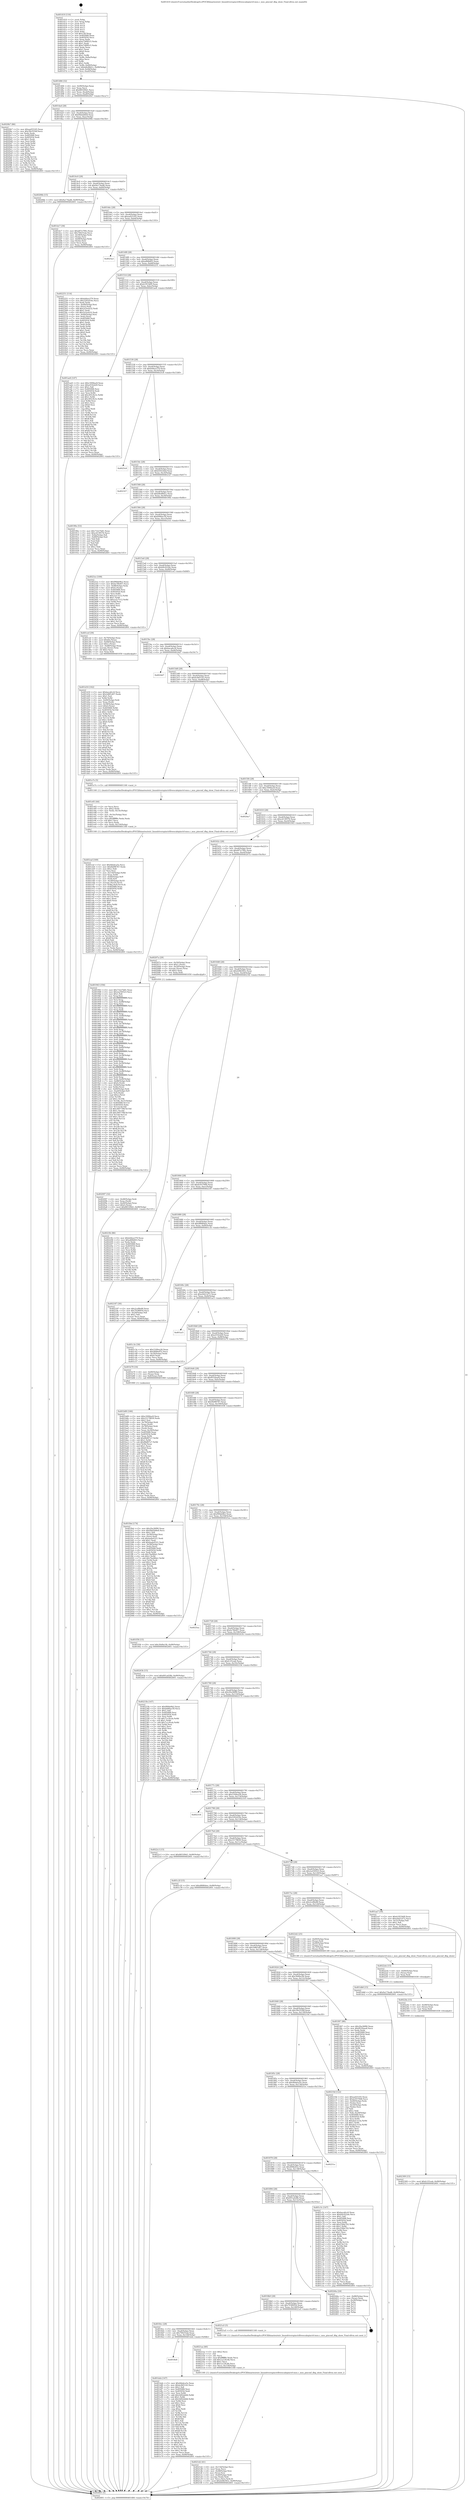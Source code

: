 digraph "0x401410" {
  label = "0x401410 (/mnt/c/Users/mathe/Desktop/tcc/POCII/binaries/extr_linuxdriverspinctrlfreescalepinctrl-mxs.c_mxs_pinconf_dbg_show_Final-ollvm.out::main(0))"
  labelloc = "t"
  node[shape=record]

  Entry [label="",width=0.3,height=0.3,shape=circle,fillcolor=black,style=filled]
  "0x401484" [label="{
     0x401484 [32]\l
     | [instrs]\l
     &nbsp;&nbsp;0x401484 \<+6\>: mov -0x90(%rbp),%eax\l
     &nbsp;&nbsp;0x40148a \<+2\>: mov %eax,%ecx\l
     &nbsp;&nbsp;0x40148c \<+6\>: sub $0x8855f9d1,%ecx\l
     &nbsp;&nbsp;0x401492 \<+6\>: mov %eax,-0xa4(%rbp)\l
     &nbsp;&nbsp;0x401498 \<+6\>: mov %ecx,-0xa8(%rbp)\l
     &nbsp;&nbsp;0x40149e \<+6\>: je 00000000004020b7 \<main+0xca7\>\l
  }"]
  "0x4020b7" [label="{
     0x4020b7 [86]\l
     | [instrs]\l
     &nbsp;&nbsp;0x4020b7 \<+5\>: mov $0xaaf25165,%eax\l
     &nbsp;&nbsp;0x4020bc \<+5\>: mov $0x39e5556f,%ecx\l
     &nbsp;&nbsp;0x4020c1 \<+2\>: xor %edx,%edx\l
     &nbsp;&nbsp;0x4020c3 \<+7\>: mov 0x405068,%esi\l
     &nbsp;&nbsp;0x4020ca \<+7\>: mov 0x405054,%edi\l
     &nbsp;&nbsp;0x4020d1 \<+3\>: sub $0x1,%edx\l
     &nbsp;&nbsp;0x4020d4 \<+3\>: mov %esi,%r8d\l
     &nbsp;&nbsp;0x4020d7 \<+3\>: add %edx,%r8d\l
     &nbsp;&nbsp;0x4020da \<+4\>: imul %r8d,%esi\l
     &nbsp;&nbsp;0x4020de \<+3\>: and $0x1,%esi\l
     &nbsp;&nbsp;0x4020e1 \<+3\>: cmp $0x0,%esi\l
     &nbsp;&nbsp;0x4020e4 \<+4\>: sete %r9b\l
     &nbsp;&nbsp;0x4020e8 \<+3\>: cmp $0xa,%edi\l
     &nbsp;&nbsp;0x4020eb \<+4\>: setl %r10b\l
     &nbsp;&nbsp;0x4020ef \<+3\>: mov %r9b,%r11b\l
     &nbsp;&nbsp;0x4020f2 \<+3\>: and %r10b,%r11b\l
     &nbsp;&nbsp;0x4020f5 \<+3\>: xor %r10b,%r9b\l
     &nbsp;&nbsp;0x4020f8 \<+3\>: or %r9b,%r11b\l
     &nbsp;&nbsp;0x4020fb \<+4\>: test $0x1,%r11b\l
     &nbsp;&nbsp;0x4020ff \<+3\>: cmovne %ecx,%eax\l
     &nbsp;&nbsp;0x402102 \<+6\>: mov %eax,-0x90(%rbp)\l
     &nbsp;&nbsp;0x402108 \<+5\>: jmp 0000000000402601 \<main+0x11f1\>\l
  }"]
  "0x4014a4" [label="{
     0x4014a4 [28]\l
     | [instrs]\l
     &nbsp;&nbsp;0x4014a4 \<+5\>: jmp 00000000004014a9 \<main+0x99\>\l
     &nbsp;&nbsp;0x4014a9 \<+6\>: mov -0xa4(%rbp),%eax\l
     &nbsp;&nbsp;0x4014af \<+5\>: sub $0x94d2b8e8,%eax\l
     &nbsp;&nbsp;0x4014b4 \<+6\>: mov %eax,-0xac(%rbp)\l
     &nbsp;&nbsp;0x4014ba \<+6\>: je 000000000040206b \<main+0xc5b\>\l
  }"]
  Exit [label="",width=0.3,height=0.3,shape=circle,fillcolor=black,style=filled,peripheries=2]
  "0x40206b" [label="{
     0x40206b [15]\l
     | [instrs]\l
     &nbsp;&nbsp;0x40206b \<+10\>: movl $0x9a174ad6,-0x90(%rbp)\l
     &nbsp;&nbsp;0x402075 \<+5\>: jmp 0000000000402601 \<main+0x11f1\>\l
  }"]
  "0x4014c0" [label="{
     0x4014c0 [28]\l
     | [instrs]\l
     &nbsp;&nbsp;0x4014c0 \<+5\>: jmp 00000000004014c5 \<main+0xb5\>\l
     &nbsp;&nbsp;0x4014c5 \<+6\>: mov -0xa4(%rbp),%eax\l
     &nbsp;&nbsp;0x4014cb \<+5\>: sub $0x9a174ad6,%eax\l
     &nbsp;&nbsp;0x4014d0 \<+6\>: mov %eax,-0xb0(%rbp)\l
     &nbsp;&nbsp;0x4014d6 \<+6\>: je 0000000000401dc7 \<main+0x9b7\>\l
  }"]
  "0x402309" [label="{
     0x402309 [15]\l
     | [instrs]\l
     &nbsp;&nbsp;0x402309 \<+10\>: movl $0xfc1f1eab,-0x90(%rbp)\l
     &nbsp;&nbsp;0x402313 \<+5\>: jmp 0000000000402601 \<main+0x11f1\>\l
  }"]
  "0x401dc7" [label="{
     0x401dc7 [36]\l
     | [instrs]\l
     &nbsp;&nbsp;0x401dc7 \<+5\>: mov $0xd07e790c,%eax\l
     &nbsp;&nbsp;0x401dcc \<+5\>: mov $0x70f255ab,%ecx\l
     &nbsp;&nbsp;0x401dd1 \<+4\>: mov -0x58(%rbp),%rdx\l
     &nbsp;&nbsp;0x401dd5 \<+2\>: mov (%rdx),%esi\l
     &nbsp;&nbsp;0x401dd7 \<+4\>: mov -0x68(%rbp),%rdx\l
     &nbsp;&nbsp;0x401ddb \<+2\>: cmp (%rdx),%esi\l
     &nbsp;&nbsp;0x401ddd \<+3\>: cmovl %ecx,%eax\l
     &nbsp;&nbsp;0x401de0 \<+6\>: mov %eax,-0x90(%rbp)\l
     &nbsp;&nbsp;0x401de6 \<+5\>: jmp 0000000000402601 \<main+0x11f1\>\l
  }"]
  "0x4014dc" [label="{
     0x4014dc [28]\l
     | [instrs]\l
     &nbsp;&nbsp;0x4014dc \<+5\>: jmp 00000000004014e1 \<main+0xd1\>\l
     &nbsp;&nbsp;0x4014e1 \<+6\>: mov -0xa4(%rbp),%eax\l
     &nbsp;&nbsp;0x4014e7 \<+5\>: sub $0xaaf25165,%eax\l
     &nbsp;&nbsp;0x4014ec \<+6\>: mov %eax,-0xb4(%rbp)\l
     &nbsp;&nbsp;0x4014f2 \<+6\>: je 00000000004025a3 \<main+0x1193\>\l
  }"]
  "0x4022fa" [label="{
     0x4022fa [15]\l
     | [instrs]\l
     &nbsp;&nbsp;0x4022fa \<+4\>: mov -0x48(%rbp),%rax\l
     &nbsp;&nbsp;0x4022fe \<+3\>: mov (%rax),%rax\l
     &nbsp;&nbsp;0x402301 \<+3\>: mov %rax,%rdi\l
     &nbsp;&nbsp;0x402304 \<+5\>: call 0000000000401030 \<free@plt\>\l
     | [calls]\l
     &nbsp;&nbsp;0x401030 \{1\} (unknown)\l
  }"]
  "0x4025a3" [label="{
     0x4025a3\l
  }", style=dashed]
  "0x4014f8" [label="{
     0x4014f8 [28]\l
     | [instrs]\l
     &nbsp;&nbsp;0x4014f8 \<+5\>: jmp 00000000004014fd \<main+0xed\>\l
     &nbsp;&nbsp;0x4014fd \<+6\>: mov -0xa4(%rbp),%eax\l
     &nbsp;&nbsp;0x401503 \<+5\>: sub $0xaf6fb603,%eax\l
     &nbsp;&nbsp;0x401508 \<+6\>: mov %eax,-0xb8(%rbp)\l
     &nbsp;&nbsp;0x40150e \<+6\>: je 0000000000402251 \<main+0xe41\>\l
  }"]
  "0x4022eb" [label="{
     0x4022eb [15]\l
     | [instrs]\l
     &nbsp;&nbsp;0x4022eb \<+4\>: mov -0x60(%rbp),%rax\l
     &nbsp;&nbsp;0x4022ef \<+3\>: mov (%rax),%rax\l
     &nbsp;&nbsp;0x4022f2 \<+3\>: mov %rax,%rdi\l
     &nbsp;&nbsp;0x4022f5 \<+5\>: call 0000000000401030 \<free@plt\>\l
     | [calls]\l
     &nbsp;&nbsp;0x401030 \{1\} (unknown)\l
  }"]
  "0x402251" [label="{
     0x402251 [114]\l
     | [instrs]\l
     &nbsp;&nbsp;0x402251 \<+5\>: mov $0xb44ea379,%eax\l
     &nbsp;&nbsp;0x402256 \<+5\>: mov $0x2202d16e,%ecx\l
     &nbsp;&nbsp;0x40225b \<+2\>: xor %edx,%edx\l
     &nbsp;&nbsp;0x40225d \<+4\>: mov -0x40(%rbp),%rsi\l
     &nbsp;&nbsp;0x402261 \<+2\>: mov (%rsi),%edi\l
     &nbsp;&nbsp;0x402263 \<+6\>: add $0x2e5eeb32,%edi\l
     &nbsp;&nbsp;0x402269 \<+3\>: add $0x1,%edi\l
     &nbsp;&nbsp;0x40226c \<+6\>: sub $0x2e5eeb32,%edi\l
     &nbsp;&nbsp;0x402272 \<+4\>: mov -0x40(%rbp),%rsi\l
     &nbsp;&nbsp;0x402276 \<+2\>: mov %edi,(%rsi)\l
     &nbsp;&nbsp;0x402278 \<+7\>: mov 0x405068,%edi\l
     &nbsp;&nbsp;0x40227f \<+8\>: mov 0x405054,%r8d\l
     &nbsp;&nbsp;0x402287 \<+3\>: sub $0x1,%edx\l
     &nbsp;&nbsp;0x40228a \<+3\>: mov %edi,%r9d\l
     &nbsp;&nbsp;0x40228d \<+3\>: add %edx,%r9d\l
     &nbsp;&nbsp;0x402290 \<+4\>: imul %r9d,%edi\l
     &nbsp;&nbsp;0x402294 \<+3\>: and $0x1,%edi\l
     &nbsp;&nbsp;0x402297 \<+3\>: cmp $0x0,%edi\l
     &nbsp;&nbsp;0x40229a \<+4\>: sete %r10b\l
     &nbsp;&nbsp;0x40229e \<+4\>: cmp $0xa,%r8d\l
     &nbsp;&nbsp;0x4022a2 \<+4\>: setl %r11b\l
     &nbsp;&nbsp;0x4022a6 \<+3\>: mov %r10b,%bl\l
     &nbsp;&nbsp;0x4022a9 \<+3\>: and %r11b,%bl\l
     &nbsp;&nbsp;0x4022ac \<+3\>: xor %r11b,%r10b\l
     &nbsp;&nbsp;0x4022af \<+3\>: or %r10b,%bl\l
     &nbsp;&nbsp;0x4022b2 \<+3\>: test $0x1,%bl\l
     &nbsp;&nbsp;0x4022b5 \<+3\>: cmovne %ecx,%eax\l
     &nbsp;&nbsp;0x4022b8 \<+6\>: mov %eax,-0x90(%rbp)\l
     &nbsp;&nbsp;0x4022be \<+5\>: jmp 0000000000402601 \<main+0x11f1\>\l
  }"]
  "0x401514" [label="{
     0x401514 [28]\l
     | [instrs]\l
     &nbsp;&nbsp;0x401514 \<+5\>: jmp 0000000000401519 \<main+0x109\>\l
     &nbsp;&nbsp;0x401519 \<+6\>: mov -0xa4(%rbp),%eax\l
     &nbsp;&nbsp;0x40151f \<+5\>: sub $0xb1953bf9,%eax\l
     &nbsp;&nbsp;0x401524 \<+6\>: mov %eax,-0xbc(%rbp)\l
     &nbsp;&nbsp;0x40152a \<+6\>: je 0000000000401ae6 \<main+0x6d6\>\l
  }"]
  "0x4021d2" [label="{
     0x4021d2 [41]\l
     | [instrs]\l
     &nbsp;&nbsp;0x4021d2 \<+6\>: mov -0x154(%rbp),%ecx\l
     &nbsp;&nbsp;0x4021d8 \<+3\>: imul %eax,%ecx\l
     &nbsp;&nbsp;0x4021db \<+4\>: mov -0x48(%rbp),%rsi\l
     &nbsp;&nbsp;0x4021df \<+3\>: mov (%rsi),%rsi\l
     &nbsp;&nbsp;0x4021e2 \<+4\>: mov -0x40(%rbp),%rdi\l
     &nbsp;&nbsp;0x4021e6 \<+3\>: movslq (%rdi),%rdi\l
     &nbsp;&nbsp;0x4021e9 \<+3\>: mov %ecx,(%rsi,%rdi,4)\l
     &nbsp;&nbsp;0x4021ec \<+10\>: movl $0xd28b583c,-0x90(%rbp)\l
     &nbsp;&nbsp;0x4021f6 \<+5\>: jmp 0000000000402601 \<main+0x11f1\>\l
  }"]
  "0x401ae6" [label="{
     0x401ae6 [147]\l
     | [instrs]\l
     &nbsp;&nbsp;0x401ae6 \<+5\>: mov $0xc5094ac8,%eax\l
     &nbsp;&nbsp;0x401aeb \<+5\>: mov $0xef192d29,%ecx\l
     &nbsp;&nbsp;0x401af0 \<+2\>: mov $0x1,%dl\l
     &nbsp;&nbsp;0x401af2 \<+7\>: mov 0x405068,%esi\l
     &nbsp;&nbsp;0x401af9 \<+7\>: mov 0x405054,%edi\l
     &nbsp;&nbsp;0x401b00 \<+3\>: mov %esi,%r8d\l
     &nbsp;&nbsp;0x401b03 \<+7\>: add $0x305c9e3c,%r8d\l
     &nbsp;&nbsp;0x401b0a \<+4\>: sub $0x1,%r8d\l
     &nbsp;&nbsp;0x401b0e \<+7\>: sub $0x305c9e3c,%r8d\l
     &nbsp;&nbsp;0x401b15 \<+4\>: imul %r8d,%esi\l
     &nbsp;&nbsp;0x401b19 \<+3\>: and $0x1,%esi\l
     &nbsp;&nbsp;0x401b1c \<+3\>: cmp $0x0,%esi\l
     &nbsp;&nbsp;0x401b1f \<+4\>: sete %r9b\l
     &nbsp;&nbsp;0x401b23 \<+3\>: cmp $0xa,%edi\l
     &nbsp;&nbsp;0x401b26 \<+4\>: setl %r10b\l
     &nbsp;&nbsp;0x401b2a \<+3\>: mov %r9b,%r11b\l
     &nbsp;&nbsp;0x401b2d \<+4\>: xor $0xff,%r11b\l
     &nbsp;&nbsp;0x401b31 \<+3\>: mov %r10b,%bl\l
     &nbsp;&nbsp;0x401b34 \<+3\>: xor $0xff,%bl\l
     &nbsp;&nbsp;0x401b37 \<+3\>: xor $0x1,%dl\l
     &nbsp;&nbsp;0x401b3a \<+3\>: mov %r11b,%r14b\l
     &nbsp;&nbsp;0x401b3d \<+4\>: and $0xff,%r14b\l
     &nbsp;&nbsp;0x401b41 \<+3\>: and %dl,%r9b\l
     &nbsp;&nbsp;0x401b44 \<+3\>: mov %bl,%r15b\l
     &nbsp;&nbsp;0x401b47 \<+4\>: and $0xff,%r15b\l
     &nbsp;&nbsp;0x401b4b \<+3\>: and %dl,%r10b\l
     &nbsp;&nbsp;0x401b4e \<+3\>: or %r9b,%r14b\l
     &nbsp;&nbsp;0x401b51 \<+3\>: or %r10b,%r15b\l
     &nbsp;&nbsp;0x401b54 \<+3\>: xor %r15b,%r14b\l
     &nbsp;&nbsp;0x401b57 \<+3\>: or %bl,%r11b\l
     &nbsp;&nbsp;0x401b5a \<+4\>: xor $0xff,%r11b\l
     &nbsp;&nbsp;0x401b5e \<+3\>: or $0x1,%dl\l
     &nbsp;&nbsp;0x401b61 \<+3\>: and %dl,%r11b\l
     &nbsp;&nbsp;0x401b64 \<+3\>: or %r11b,%r14b\l
     &nbsp;&nbsp;0x401b67 \<+4\>: test $0x1,%r14b\l
     &nbsp;&nbsp;0x401b6b \<+3\>: cmovne %ecx,%eax\l
     &nbsp;&nbsp;0x401b6e \<+6\>: mov %eax,-0x90(%rbp)\l
     &nbsp;&nbsp;0x401b74 \<+5\>: jmp 0000000000402601 \<main+0x11f1\>\l
  }"]
  "0x401530" [label="{
     0x401530 [28]\l
     | [instrs]\l
     &nbsp;&nbsp;0x401530 \<+5\>: jmp 0000000000401535 \<main+0x125\>\l
     &nbsp;&nbsp;0x401535 \<+6\>: mov -0xa4(%rbp),%eax\l
     &nbsp;&nbsp;0x40153b \<+5\>: sub $0xb44ea379,%eax\l
     &nbsp;&nbsp;0x401540 \<+6\>: mov %eax,-0xc0(%rbp)\l
     &nbsp;&nbsp;0x401546 \<+6\>: je 00000000004025c8 \<main+0x11b8\>\l
  }"]
  "0x4021aa" [label="{
     0x4021aa [40]\l
     | [instrs]\l
     &nbsp;&nbsp;0x4021aa \<+5\>: mov $0x2,%ecx\l
     &nbsp;&nbsp;0x4021af \<+1\>: cltd\l
     &nbsp;&nbsp;0x4021b0 \<+2\>: idiv %ecx\l
     &nbsp;&nbsp;0x4021b2 \<+6\>: imul $0xfffffffe,%edx,%ecx\l
     &nbsp;&nbsp;0x4021b8 \<+6\>: add $0x1a124c4b,%ecx\l
     &nbsp;&nbsp;0x4021be \<+3\>: add $0x1,%ecx\l
     &nbsp;&nbsp;0x4021c1 \<+6\>: sub $0x1a124c4b,%ecx\l
     &nbsp;&nbsp;0x4021c7 \<+6\>: mov %ecx,-0x154(%rbp)\l
     &nbsp;&nbsp;0x4021cd \<+5\>: call 0000000000401160 \<next_i\>\l
     | [calls]\l
     &nbsp;&nbsp;0x401160 \{1\} (/mnt/c/Users/mathe/Desktop/tcc/POCII/binaries/extr_linuxdriverspinctrlfreescalepinctrl-mxs.c_mxs_pinconf_dbg_show_Final-ollvm.out::next_i)\l
  }"]
  "0x4025c8" [label="{
     0x4025c8\l
  }", style=dashed]
  "0x40154c" [label="{
     0x40154c [28]\l
     | [instrs]\l
     &nbsp;&nbsp;0x40154c \<+5\>: jmp 0000000000401551 \<main+0x141\>\l
     &nbsp;&nbsp;0x401551 \<+6\>: mov -0xa4(%rbp),%eax\l
     &nbsp;&nbsp;0x401557 \<+5\>: sub $0xb5f3cbbd,%eax\l
     &nbsp;&nbsp;0x40155c \<+6\>: mov %eax,-0xc4(%rbp)\l
     &nbsp;&nbsp;0x401562 \<+6\>: je 0000000000402327 \<main+0xf17\>\l
  }"]
  "0x402097" [label="{
     0x402097 [32]\l
     | [instrs]\l
     &nbsp;&nbsp;0x402097 \<+4\>: mov -0x48(%rbp),%rdi\l
     &nbsp;&nbsp;0x40209b \<+3\>: mov %rax,(%rdi)\l
     &nbsp;&nbsp;0x40209e \<+4\>: mov -0x40(%rbp),%rax\l
     &nbsp;&nbsp;0x4020a2 \<+6\>: movl $0x0,(%rax)\l
     &nbsp;&nbsp;0x4020a8 \<+10\>: movl $0x8855f9d1,-0x90(%rbp)\l
     &nbsp;&nbsp;0x4020b2 \<+5\>: jmp 0000000000402601 \<main+0x11f1\>\l
  }"]
  "0x402327" [label="{
     0x402327\l
  }", style=dashed]
  "0x401568" [label="{
     0x401568 [28]\l
     | [instrs]\l
     &nbsp;&nbsp;0x401568 \<+5\>: jmp 000000000040156d \<main+0x15d\>\l
     &nbsp;&nbsp;0x40156d \<+6\>: mov -0xa4(%rbp),%eax\l
     &nbsp;&nbsp;0x401573 \<+5\>: sub $0xb8e88d1c,%eax\l
     &nbsp;&nbsp;0x401578 \<+6\>: mov %eax,-0xc8(%rbp)\l
     &nbsp;&nbsp;0x40157e \<+6\>: je 000000000040190e \<main+0x4fe\>\l
  }"]
  "0x401eaf" [label="{
     0x401eaf [169]\l
     | [instrs]\l
     &nbsp;&nbsp;0x401eaf \<+5\>: mov $0x4bbdca5e,%ecx\l
     &nbsp;&nbsp;0x401eb4 \<+5\>: mov $0xf4d98767,%edx\l
     &nbsp;&nbsp;0x401eb9 \<+3\>: mov $0x1,%dil\l
     &nbsp;&nbsp;0x401ebc \<+2\>: xor %esi,%esi\l
     &nbsp;&nbsp;0x401ebe \<+7\>: mov -0x150(%rbp),%r8d\l
     &nbsp;&nbsp;0x401ec5 \<+4\>: imul %eax,%r8d\l
     &nbsp;&nbsp;0x401ec9 \<+4\>: mov -0x60(%rbp),%r9\l
     &nbsp;&nbsp;0x401ecd \<+3\>: mov (%r9),%r9\l
     &nbsp;&nbsp;0x401ed0 \<+4\>: mov -0x58(%rbp),%r10\l
     &nbsp;&nbsp;0x401ed4 \<+3\>: movslq (%r10),%r10\l
     &nbsp;&nbsp;0x401ed7 \<+4\>: mov %r8d,(%r9,%r10,4)\l
     &nbsp;&nbsp;0x401edb \<+7\>: mov 0x405068,%eax\l
     &nbsp;&nbsp;0x401ee2 \<+8\>: mov 0x405054,%r8d\l
     &nbsp;&nbsp;0x401eea \<+3\>: sub $0x1,%esi\l
     &nbsp;&nbsp;0x401eed \<+3\>: mov %eax,%r11d\l
     &nbsp;&nbsp;0x401ef0 \<+3\>: add %esi,%r11d\l
     &nbsp;&nbsp;0x401ef3 \<+4\>: imul %r11d,%eax\l
     &nbsp;&nbsp;0x401ef7 \<+3\>: and $0x1,%eax\l
     &nbsp;&nbsp;0x401efa \<+3\>: cmp $0x0,%eax\l
     &nbsp;&nbsp;0x401efd \<+3\>: sete %bl\l
     &nbsp;&nbsp;0x401f00 \<+4\>: cmp $0xa,%r8d\l
     &nbsp;&nbsp;0x401f04 \<+4\>: setl %r14b\l
     &nbsp;&nbsp;0x401f08 \<+3\>: mov %bl,%r15b\l
     &nbsp;&nbsp;0x401f0b \<+4\>: xor $0xff,%r15b\l
     &nbsp;&nbsp;0x401f0f \<+3\>: mov %r14b,%r12b\l
     &nbsp;&nbsp;0x401f12 \<+4\>: xor $0xff,%r12b\l
     &nbsp;&nbsp;0x401f16 \<+4\>: xor $0x0,%dil\l
     &nbsp;&nbsp;0x401f1a \<+3\>: mov %r15b,%r13b\l
     &nbsp;&nbsp;0x401f1d \<+4\>: and $0x0,%r13b\l
     &nbsp;&nbsp;0x401f21 \<+3\>: and %dil,%bl\l
     &nbsp;&nbsp;0x401f24 \<+3\>: mov %r12b,%al\l
     &nbsp;&nbsp;0x401f27 \<+2\>: and $0x0,%al\l
     &nbsp;&nbsp;0x401f29 \<+3\>: and %dil,%r14b\l
     &nbsp;&nbsp;0x401f2c \<+3\>: or %bl,%r13b\l
     &nbsp;&nbsp;0x401f2f \<+3\>: or %r14b,%al\l
     &nbsp;&nbsp;0x401f32 \<+3\>: xor %al,%r13b\l
     &nbsp;&nbsp;0x401f35 \<+3\>: or %r12b,%r15b\l
     &nbsp;&nbsp;0x401f38 \<+4\>: xor $0xff,%r15b\l
     &nbsp;&nbsp;0x401f3c \<+4\>: or $0x0,%dil\l
     &nbsp;&nbsp;0x401f40 \<+3\>: and %dil,%r15b\l
     &nbsp;&nbsp;0x401f43 \<+3\>: or %r15b,%r13b\l
     &nbsp;&nbsp;0x401f46 \<+4\>: test $0x1,%r13b\l
     &nbsp;&nbsp;0x401f4a \<+3\>: cmovne %edx,%ecx\l
     &nbsp;&nbsp;0x401f4d \<+6\>: mov %ecx,-0x90(%rbp)\l
     &nbsp;&nbsp;0x401f53 \<+5\>: jmp 0000000000402601 \<main+0x11f1\>\l
  }"]
  "0x40190e" [label="{
     0x40190e [53]\l
     | [instrs]\l
     &nbsp;&nbsp;0x40190e \<+5\>: mov $0x73227b81,%eax\l
     &nbsp;&nbsp;0x401913 \<+5\>: mov $0xcd139576,%ecx\l
     &nbsp;&nbsp;0x401918 \<+6\>: mov -0x8a(%rbp),%dl\l
     &nbsp;&nbsp;0x40191e \<+7\>: mov -0x89(%rbp),%sil\l
     &nbsp;&nbsp;0x401925 \<+3\>: mov %dl,%dil\l
     &nbsp;&nbsp;0x401928 \<+3\>: and %sil,%dil\l
     &nbsp;&nbsp;0x40192b \<+3\>: xor %sil,%dl\l
     &nbsp;&nbsp;0x40192e \<+3\>: or %dl,%dil\l
     &nbsp;&nbsp;0x401931 \<+4\>: test $0x1,%dil\l
     &nbsp;&nbsp;0x401935 \<+3\>: cmovne %ecx,%eax\l
     &nbsp;&nbsp;0x401938 \<+6\>: mov %eax,-0x90(%rbp)\l
     &nbsp;&nbsp;0x40193e \<+5\>: jmp 0000000000402601 \<main+0x11f1\>\l
  }"]
  "0x401584" [label="{
     0x401584 [28]\l
     | [instrs]\l
     &nbsp;&nbsp;0x401584 \<+5\>: jmp 0000000000401589 \<main+0x179\>\l
     &nbsp;&nbsp;0x401589 \<+6\>: mov -0xa4(%rbp),%eax\l
     &nbsp;&nbsp;0x40158f \<+5\>: sub $0xb946ac50,%eax\l
     &nbsp;&nbsp;0x401594 \<+6\>: mov %eax,-0xcc(%rbp)\l
     &nbsp;&nbsp;0x40159a \<+6\>: je 00000000004023ce \<main+0xfbe\>\l
  }"]
  "0x402601" [label="{
     0x402601 [5]\l
     | [instrs]\l
     &nbsp;&nbsp;0x402601 \<+5\>: jmp 0000000000401484 \<main+0x74\>\l
  }"]
  "0x401410" [label="{
     0x401410 [116]\l
     | [instrs]\l
     &nbsp;&nbsp;0x401410 \<+1\>: push %rbp\l
     &nbsp;&nbsp;0x401411 \<+3\>: mov %rsp,%rbp\l
     &nbsp;&nbsp;0x401414 \<+2\>: push %r15\l
     &nbsp;&nbsp;0x401416 \<+2\>: push %r14\l
     &nbsp;&nbsp;0x401418 \<+2\>: push %r13\l
     &nbsp;&nbsp;0x40141a \<+2\>: push %r12\l
     &nbsp;&nbsp;0x40141c \<+1\>: push %rbx\l
     &nbsp;&nbsp;0x40141d \<+7\>: sub $0x158,%rsp\l
     &nbsp;&nbsp;0x401424 \<+7\>: mov 0x405068,%eax\l
     &nbsp;&nbsp;0x40142b \<+7\>: mov 0x405054,%ecx\l
     &nbsp;&nbsp;0x401432 \<+2\>: mov %eax,%edx\l
     &nbsp;&nbsp;0x401434 \<+6\>: add $0xe7d082c5,%edx\l
     &nbsp;&nbsp;0x40143a \<+3\>: sub $0x1,%edx\l
     &nbsp;&nbsp;0x40143d \<+6\>: sub $0xe7d082c5,%edx\l
     &nbsp;&nbsp;0x401443 \<+3\>: imul %edx,%eax\l
     &nbsp;&nbsp;0x401446 \<+3\>: and $0x1,%eax\l
     &nbsp;&nbsp;0x401449 \<+3\>: cmp $0x0,%eax\l
     &nbsp;&nbsp;0x40144c \<+4\>: sete %r8b\l
     &nbsp;&nbsp;0x401450 \<+4\>: and $0x1,%r8b\l
     &nbsp;&nbsp;0x401454 \<+7\>: mov %r8b,-0x8a(%rbp)\l
     &nbsp;&nbsp;0x40145b \<+3\>: cmp $0xa,%ecx\l
     &nbsp;&nbsp;0x40145e \<+4\>: setl %r8b\l
     &nbsp;&nbsp;0x401462 \<+4\>: and $0x1,%r8b\l
     &nbsp;&nbsp;0x401466 \<+7\>: mov %r8b,-0x89(%rbp)\l
     &nbsp;&nbsp;0x40146d \<+10\>: movl $0xb8e88d1c,-0x90(%rbp)\l
     &nbsp;&nbsp;0x401477 \<+6\>: mov %edi,-0x94(%rbp)\l
     &nbsp;&nbsp;0x40147d \<+7\>: mov %rsi,-0xa0(%rbp)\l
  }"]
  "0x401e83" [label="{
     0x401e83 [44]\l
     | [instrs]\l
     &nbsp;&nbsp;0x401e83 \<+2\>: xor %ecx,%ecx\l
     &nbsp;&nbsp;0x401e85 \<+5\>: mov $0x2,%edx\l
     &nbsp;&nbsp;0x401e8a \<+6\>: mov %edx,-0x14c(%rbp)\l
     &nbsp;&nbsp;0x401e90 \<+1\>: cltd\l
     &nbsp;&nbsp;0x401e91 \<+6\>: mov -0x14c(%rbp),%esi\l
     &nbsp;&nbsp;0x401e97 \<+2\>: idiv %esi\l
     &nbsp;&nbsp;0x401e99 \<+6\>: imul $0xfffffffe,%edx,%edx\l
     &nbsp;&nbsp;0x401e9f \<+3\>: sub $0x1,%ecx\l
     &nbsp;&nbsp;0x401ea2 \<+2\>: sub %ecx,%edx\l
     &nbsp;&nbsp;0x401ea4 \<+6\>: mov %edx,-0x150(%rbp)\l
     &nbsp;&nbsp;0x401eaa \<+5\>: call 0000000000401160 \<next_i\>\l
     | [calls]\l
     &nbsp;&nbsp;0x401160 \{1\} (/mnt/c/Users/mathe/Desktop/tcc/POCII/binaries/extr_linuxdriverspinctrlfreescalepinctrl-mxs.c_mxs_pinconf_dbg_show_Final-ollvm.out::next_i)\l
  }"]
  "0x4023ce" [label="{
     0x4023ce [109]\l
     | [instrs]\l
     &nbsp;&nbsp;0x4023ce \<+5\>: mov $0xf90bb9b2,%eax\l
     &nbsp;&nbsp;0x4023d3 \<+5\>: mov $0xfa78b407,%ecx\l
     &nbsp;&nbsp;0x4023d8 \<+7\>: mov -0x88(%rbp),%rdx\l
     &nbsp;&nbsp;0x4023df \<+6\>: movl $0x0,(%rdx)\l
     &nbsp;&nbsp;0x4023e5 \<+7\>: mov 0x405068,%esi\l
     &nbsp;&nbsp;0x4023ec \<+7\>: mov 0x405054,%edi\l
     &nbsp;&nbsp;0x4023f3 \<+3\>: mov %esi,%r8d\l
     &nbsp;&nbsp;0x4023f6 \<+7\>: add $0xce2c7e12,%r8d\l
     &nbsp;&nbsp;0x4023fd \<+4\>: sub $0x1,%r8d\l
     &nbsp;&nbsp;0x402401 \<+7\>: sub $0xce2c7e12,%r8d\l
     &nbsp;&nbsp;0x402408 \<+4\>: imul %r8d,%esi\l
     &nbsp;&nbsp;0x40240c \<+3\>: and $0x1,%esi\l
     &nbsp;&nbsp;0x40240f \<+3\>: cmp $0x0,%esi\l
     &nbsp;&nbsp;0x402412 \<+4\>: sete %r9b\l
     &nbsp;&nbsp;0x402416 \<+3\>: cmp $0xa,%edi\l
     &nbsp;&nbsp;0x402419 \<+4\>: setl %r10b\l
     &nbsp;&nbsp;0x40241d \<+3\>: mov %r9b,%r11b\l
     &nbsp;&nbsp;0x402420 \<+3\>: and %r10b,%r11b\l
     &nbsp;&nbsp;0x402423 \<+3\>: xor %r10b,%r9b\l
     &nbsp;&nbsp;0x402426 \<+3\>: or %r9b,%r11b\l
     &nbsp;&nbsp;0x402429 \<+4\>: test $0x1,%r11b\l
     &nbsp;&nbsp;0x40242d \<+3\>: cmovne %ecx,%eax\l
     &nbsp;&nbsp;0x402430 \<+6\>: mov %eax,-0x90(%rbp)\l
     &nbsp;&nbsp;0x402436 \<+5\>: jmp 0000000000402601 \<main+0x11f1\>\l
  }"]
  "0x4015a0" [label="{
     0x4015a0 [28]\l
     | [instrs]\l
     &nbsp;&nbsp;0x4015a0 \<+5\>: jmp 00000000004015a5 \<main+0x195\>\l
     &nbsp;&nbsp;0x4015a5 \<+6\>: mov -0xa4(%rbp),%eax\l
     &nbsp;&nbsp;0x4015ab \<+5\>: sub $0xb9c022de,%eax\l
     &nbsp;&nbsp;0x4015b0 \<+6\>: mov %eax,-0xd0(%rbp)\l
     &nbsp;&nbsp;0x4015b6 \<+6\>: je 0000000000401cef \<main+0x8df\>\l
  }"]
  "0x4018e8" [label="{
     0x4018e8\l
  }", style=dashed]
  "0x401cef" [label="{
     0x401cef [39]\l
     | [instrs]\l
     &nbsp;&nbsp;0x401cef \<+4\>: mov -0x70(%rbp),%rax\l
     &nbsp;&nbsp;0x401cf3 \<+6\>: movl $0x64,(%rax)\l
     &nbsp;&nbsp;0x401cf9 \<+4\>: mov -0x68(%rbp),%rax\l
     &nbsp;&nbsp;0x401cfd \<+6\>: movl $0x1,(%rax)\l
     &nbsp;&nbsp;0x401d03 \<+4\>: mov -0x68(%rbp),%rax\l
     &nbsp;&nbsp;0x401d07 \<+3\>: movslq (%rax),%rax\l
     &nbsp;&nbsp;0x401d0a \<+4\>: shl $0x2,%rax\l
     &nbsp;&nbsp;0x401d0e \<+3\>: mov %rax,%rdi\l
     &nbsp;&nbsp;0x401d11 \<+5\>: call 0000000000401050 \<malloc@plt\>\l
     | [calls]\l
     &nbsp;&nbsp;0x401050 \{1\} (unknown)\l
  }"]
  "0x4015bc" [label="{
     0x4015bc [28]\l
     | [instrs]\l
     &nbsp;&nbsp;0x4015bc \<+5\>: jmp 00000000004015c1 \<main+0x1b1\>\l
     &nbsp;&nbsp;0x4015c1 \<+6\>: mov -0xa4(%rbp),%eax\l
     &nbsp;&nbsp;0x4015c7 \<+5\>: sub $0xbaca6cc6,%eax\l
     &nbsp;&nbsp;0x4015cc \<+6\>: mov %eax,-0xd4(%rbp)\l
     &nbsp;&nbsp;0x4015d2 \<+6\>: je 00000000004024d7 \<main+0x10c7\>\l
  }"]
  "0x401deb" [label="{
     0x401deb [147]\l
     | [instrs]\l
     &nbsp;&nbsp;0x401deb \<+5\>: mov $0x4bbdca5e,%eax\l
     &nbsp;&nbsp;0x401df0 \<+5\>: mov $0xbc845143,%ecx\l
     &nbsp;&nbsp;0x401df5 \<+2\>: mov $0x1,%dl\l
     &nbsp;&nbsp;0x401df7 \<+7\>: mov 0x405068,%esi\l
     &nbsp;&nbsp;0x401dfe \<+7\>: mov 0x405054,%edi\l
     &nbsp;&nbsp;0x401e05 \<+3\>: mov %esi,%r8d\l
     &nbsp;&nbsp;0x401e08 \<+7\>: add $0x5d92dd44,%r8d\l
     &nbsp;&nbsp;0x401e0f \<+4\>: sub $0x1,%r8d\l
     &nbsp;&nbsp;0x401e13 \<+7\>: sub $0x5d92dd44,%r8d\l
     &nbsp;&nbsp;0x401e1a \<+4\>: imul %r8d,%esi\l
     &nbsp;&nbsp;0x401e1e \<+3\>: and $0x1,%esi\l
     &nbsp;&nbsp;0x401e21 \<+3\>: cmp $0x0,%esi\l
     &nbsp;&nbsp;0x401e24 \<+4\>: sete %r9b\l
     &nbsp;&nbsp;0x401e28 \<+3\>: cmp $0xa,%edi\l
     &nbsp;&nbsp;0x401e2b \<+4\>: setl %r10b\l
     &nbsp;&nbsp;0x401e2f \<+3\>: mov %r9b,%r11b\l
     &nbsp;&nbsp;0x401e32 \<+4\>: xor $0xff,%r11b\l
     &nbsp;&nbsp;0x401e36 \<+3\>: mov %r10b,%bl\l
     &nbsp;&nbsp;0x401e39 \<+3\>: xor $0xff,%bl\l
     &nbsp;&nbsp;0x401e3c \<+3\>: xor $0x1,%dl\l
     &nbsp;&nbsp;0x401e3f \<+3\>: mov %r11b,%r14b\l
     &nbsp;&nbsp;0x401e42 \<+4\>: and $0xff,%r14b\l
     &nbsp;&nbsp;0x401e46 \<+3\>: and %dl,%r9b\l
     &nbsp;&nbsp;0x401e49 \<+3\>: mov %bl,%r15b\l
     &nbsp;&nbsp;0x401e4c \<+4\>: and $0xff,%r15b\l
     &nbsp;&nbsp;0x401e50 \<+3\>: and %dl,%r10b\l
     &nbsp;&nbsp;0x401e53 \<+3\>: or %r9b,%r14b\l
     &nbsp;&nbsp;0x401e56 \<+3\>: or %r10b,%r15b\l
     &nbsp;&nbsp;0x401e59 \<+3\>: xor %r15b,%r14b\l
     &nbsp;&nbsp;0x401e5c \<+3\>: or %bl,%r11b\l
     &nbsp;&nbsp;0x401e5f \<+4\>: xor $0xff,%r11b\l
     &nbsp;&nbsp;0x401e63 \<+3\>: or $0x1,%dl\l
     &nbsp;&nbsp;0x401e66 \<+3\>: and %dl,%r11b\l
     &nbsp;&nbsp;0x401e69 \<+3\>: or %r11b,%r14b\l
     &nbsp;&nbsp;0x401e6c \<+4\>: test $0x1,%r14b\l
     &nbsp;&nbsp;0x401e70 \<+3\>: cmovne %ecx,%eax\l
     &nbsp;&nbsp;0x401e73 \<+6\>: mov %eax,-0x90(%rbp)\l
     &nbsp;&nbsp;0x401e79 \<+5\>: jmp 0000000000402601 \<main+0x11f1\>\l
  }"]
  "0x4024d7" [label="{
     0x4024d7\l
  }", style=dashed]
  "0x4015d8" [label="{
     0x4015d8 [28]\l
     | [instrs]\l
     &nbsp;&nbsp;0x4015d8 \<+5\>: jmp 00000000004015dd \<main+0x1cd\>\l
     &nbsp;&nbsp;0x4015dd \<+6\>: mov -0xa4(%rbp),%eax\l
     &nbsp;&nbsp;0x4015e3 \<+5\>: sub $0xbc845143,%eax\l
     &nbsp;&nbsp;0x4015e8 \<+6\>: mov %eax,-0xd8(%rbp)\l
     &nbsp;&nbsp;0x4015ee \<+6\>: je 0000000000401e7e \<main+0xa6e\>\l
  }"]
  "0x4018cc" [label="{
     0x4018cc [28]\l
     | [instrs]\l
     &nbsp;&nbsp;0x4018cc \<+5\>: jmp 00000000004018d1 \<main+0x4c1\>\l
     &nbsp;&nbsp;0x4018d1 \<+6\>: mov -0xa4(%rbp),%eax\l
     &nbsp;&nbsp;0x4018d7 \<+5\>: sub $0x70f255ab,%eax\l
     &nbsp;&nbsp;0x4018dc \<+6\>: mov %eax,-0x144(%rbp)\l
     &nbsp;&nbsp;0x4018e2 \<+6\>: je 0000000000401deb \<main+0x9db\>\l
  }"]
  "0x401e7e" [label="{
     0x401e7e [5]\l
     | [instrs]\l
     &nbsp;&nbsp;0x401e7e \<+5\>: call 0000000000401160 \<next_i\>\l
     | [calls]\l
     &nbsp;&nbsp;0x401160 \{1\} (/mnt/c/Users/mathe/Desktop/tcc/POCII/binaries/extr_linuxdriverspinctrlfreescalepinctrl-mxs.c_mxs_pinconf_dbg_show_Final-ollvm.out::next_i)\l
  }"]
  "0x4015f4" [label="{
     0x4015f4 [28]\l
     | [instrs]\l
     &nbsp;&nbsp;0x4015f4 \<+5\>: jmp 00000000004015f9 \<main+0x1e9\>\l
     &nbsp;&nbsp;0x4015f9 \<+6\>: mov -0xa4(%rbp),%eax\l
     &nbsp;&nbsp;0x4015ff \<+5\>: sub $0xc5094ac8,%eax\l
     &nbsp;&nbsp;0x401604 \<+6\>: mov %eax,-0xdc(%rbp)\l
     &nbsp;&nbsp;0x40160a \<+6\>: je 00000000004024a7 \<main+0x1097\>\l
  }"]
  "0x4021a5" [label="{
     0x4021a5 [5]\l
     | [instrs]\l
     &nbsp;&nbsp;0x4021a5 \<+5\>: call 0000000000401160 \<next_i\>\l
     | [calls]\l
     &nbsp;&nbsp;0x401160 \{1\} (/mnt/c/Users/mathe/Desktop/tcc/POCII/binaries/extr_linuxdriverspinctrlfreescalepinctrl-mxs.c_mxs_pinconf_dbg_show_Final-ollvm.out::next_i)\l
  }"]
  "0x4024a7" [label="{
     0x4024a7\l
  }", style=dashed]
  "0x401610" [label="{
     0x401610 [28]\l
     | [instrs]\l
     &nbsp;&nbsp;0x401610 \<+5\>: jmp 0000000000401615 \<main+0x205\>\l
     &nbsp;&nbsp;0x401615 \<+6\>: mov -0xa4(%rbp),%eax\l
     &nbsp;&nbsp;0x40161b \<+5\>: sub $0xcd139576,%eax\l
     &nbsp;&nbsp;0x401620 \<+6\>: mov %eax,-0xe0(%rbp)\l
     &nbsp;&nbsp;0x401626 \<+6\>: je 0000000000401943 \<main+0x533\>\l
  }"]
  "0x4018b0" [label="{
     0x4018b0 [28]\l
     | [instrs]\l
     &nbsp;&nbsp;0x4018b0 \<+5\>: jmp 00000000004018b5 \<main+0x4a5\>\l
     &nbsp;&nbsp;0x4018b5 \<+6\>: mov -0xa4(%rbp),%eax\l
     &nbsp;&nbsp;0x4018bb \<+5\>: sub $0x703f6954,%eax\l
     &nbsp;&nbsp;0x4018c0 \<+6\>: mov %eax,-0x140(%rbp)\l
     &nbsp;&nbsp;0x4018c6 \<+6\>: je 00000000004021a5 \<main+0xd95\>\l
  }"]
  "0x401943" [label="{
     0x401943 [356]\l
     | [instrs]\l
     &nbsp;&nbsp;0x401943 \<+5\>: mov $0x73227b81,%eax\l
     &nbsp;&nbsp;0x401948 \<+5\>: mov $0x2a250523,%ecx\l
     &nbsp;&nbsp;0x40194d \<+2\>: mov $0x1,%dl\l
     &nbsp;&nbsp;0x40194f \<+3\>: mov %rsp,%rsi\l
     &nbsp;&nbsp;0x401952 \<+4\>: add $0xfffffffffffffff0,%rsi\l
     &nbsp;&nbsp;0x401956 \<+3\>: mov %rsi,%rsp\l
     &nbsp;&nbsp;0x401959 \<+7\>: mov %rsi,-0x88(%rbp)\l
     &nbsp;&nbsp;0x401960 \<+3\>: mov %rsp,%rsi\l
     &nbsp;&nbsp;0x401963 \<+4\>: add $0xfffffffffffffff0,%rsi\l
     &nbsp;&nbsp;0x401967 \<+3\>: mov %rsi,%rsp\l
     &nbsp;&nbsp;0x40196a \<+3\>: mov %rsp,%rdi\l
     &nbsp;&nbsp;0x40196d \<+4\>: add $0xfffffffffffffff0,%rdi\l
     &nbsp;&nbsp;0x401971 \<+3\>: mov %rdi,%rsp\l
     &nbsp;&nbsp;0x401974 \<+4\>: mov %rdi,-0x80(%rbp)\l
     &nbsp;&nbsp;0x401978 \<+3\>: mov %rsp,%rdi\l
     &nbsp;&nbsp;0x40197b \<+4\>: add $0xfffffffffffffff0,%rdi\l
     &nbsp;&nbsp;0x40197f \<+3\>: mov %rdi,%rsp\l
     &nbsp;&nbsp;0x401982 \<+4\>: mov %rdi,-0x78(%rbp)\l
     &nbsp;&nbsp;0x401986 \<+3\>: mov %rsp,%rdi\l
     &nbsp;&nbsp;0x401989 \<+4\>: add $0xfffffffffffffff0,%rdi\l
     &nbsp;&nbsp;0x40198d \<+3\>: mov %rdi,%rsp\l
     &nbsp;&nbsp;0x401990 \<+4\>: mov %rdi,-0x70(%rbp)\l
     &nbsp;&nbsp;0x401994 \<+3\>: mov %rsp,%rdi\l
     &nbsp;&nbsp;0x401997 \<+4\>: add $0xfffffffffffffff0,%rdi\l
     &nbsp;&nbsp;0x40199b \<+3\>: mov %rdi,%rsp\l
     &nbsp;&nbsp;0x40199e \<+4\>: mov %rdi,-0x68(%rbp)\l
     &nbsp;&nbsp;0x4019a2 \<+3\>: mov %rsp,%rdi\l
     &nbsp;&nbsp;0x4019a5 \<+4\>: add $0xfffffffffffffff0,%rdi\l
     &nbsp;&nbsp;0x4019a9 \<+3\>: mov %rdi,%rsp\l
     &nbsp;&nbsp;0x4019ac \<+4\>: mov %rdi,-0x60(%rbp)\l
     &nbsp;&nbsp;0x4019b0 \<+3\>: mov %rsp,%rdi\l
     &nbsp;&nbsp;0x4019b3 \<+4\>: add $0xfffffffffffffff0,%rdi\l
     &nbsp;&nbsp;0x4019b7 \<+3\>: mov %rdi,%rsp\l
     &nbsp;&nbsp;0x4019ba \<+4\>: mov %rdi,-0x58(%rbp)\l
     &nbsp;&nbsp;0x4019be \<+3\>: mov %rsp,%rdi\l
     &nbsp;&nbsp;0x4019c1 \<+4\>: add $0xfffffffffffffff0,%rdi\l
     &nbsp;&nbsp;0x4019c5 \<+3\>: mov %rdi,%rsp\l
     &nbsp;&nbsp;0x4019c8 \<+4\>: mov %rdi,-0x50(%rbp)\l
     &nbsp;&nbsp;0x4019cc \<+3\>: mov %rsp,%rdi\l
     &nbsp;&nbsp;0x4019cf \<+4\>: add $0xfffffffffffffff0,%rdi\l
     &nbsp;&nbsp;0x4019d3 \<+3\>: mov %rdi,%rsp\l
     &nbsp;&nbsp;0x4019d6 \<+4\>: mov %rdi,-0x48(%rbp)\l
     &nbsp;&nbsp;0x4019da \<+3\>: mov %rsp,%rdi\l
     &nbsp;&nbsp;0x4019dd \<+4\>: add $0xfffffffffffffff0,%rdi\l
     &nbsp;&nbsp;0x4019e1 \<+3\>: mov %rdi,%rsp\l
     &nbsp;&nbsp;0x4019e4 \<+4\>: mov %rdi,-0x40(%rbp)\l
     &nbsp;&nbsp;0x4019e8 \<+7\>: mov -0x88(%rbp),%rdi\l
     &nbsp;&nbsp;0x4019ef \<+6\>: movl $0x0,(%rdi)\l
     &nbsp;&nbsp;0x4019f5 \<+7\>: mov -0x94(%rbp),%r8d\l
     &nbsp;&nbsp;0x4019fc \<+3\>: mov %r8d,(%rsi)\l
     &nbsp;&nbsp;0x4019ff \<+4\>: mov -0x80(%rbp),%rdi\l
     &nbsp;&nbsp;0x401a03 \<+7\>: mov -0xa0(%rbp),%r9\l
     &nbsp;&nbsp;0x401a0a \<+3\>: mov %r9,(%rdi)\l
     &nbsp;&nbsp;0x401a0d \<+3\>: cmpl $0x2,(%rsi)\l
     &nbsp;&nbsp;0x401a10 \<+4\>: setne %r10b\l
     &nbsp;&nbsp;0x401a14 \<+4\>: and $0x1,%r10b\l
     &nbsp;&nbsp;0x401a18 \<+4\>: mov %r10b,-0x31(%rbp)\l
     &nbsp;&nbsp;0x401a1c \<+8\>: mov 0x405068,%r11d\l
     &nbsp;&nbsp;0x401a24 \<+7\>: mov 0x405054,%ebx\l
     &nbsp;&nbsp;0x401a2b \<+3\>: mov %r11d,%r14d\l
     &nbsp;&nbsp;0x401a2e \<+7\>: sub $0x30077f9f,%r14d\l
     &nbsp;&nbsp;0x401a35 \<+4\>: sub $0x1,%r14d\l
     &nbsp;&nbsp;0x401a39 \<+7\>: add $0x30077f9f,%r14d\l
     &nbsp;&nbsp;0x401a40 \<+4\>: imul %r14d,%r11d\l
     &nbsp;&nbsp;0x401a44 \<+4\>: and $0x1,%r11d\l
     &nbsp;&nbsp;0x401a48 \<+4\>: cmp $0x0,%r11d\l
     &nbsp;&nbsp;0x401a4c \<+4\>: sete %r10b\l
     &nbsp;&nbsp;0x401a50 \<+3\>: cmp $0xa,%ebx\l
     &nbsp;&nbsp;0x401a53 \<+4\>: setl %r15b\l
     &nbsp;&nbsp;0x401a57 \<+3\>: mov %r10b,%r12b\l
     &nbsp;&nbsp;0x401a5a \<+4\>: xor $0xff,%r12b\l
     &nbsp;&nbsp;0x401a5e \<+3\>: mov %r15b,%r13b\l
     &nbsp;&nbsp;0x401a61 \<+4\>: xor $0xff,%r13b\l
     &nbsp;&nbsp;0x401a65 \<+3\>: xor $0x1,%dl\l
     &nbsp;&nbsp;0x401a68 \<+3\>: mov %r12b,%sil\l
     &nbsp;&nbsp;0x401a6b \<+4\>: and $0xff,%sil\l
     &nbsp;&nbsp;0x401a6f \<+3\>: and %dl,%r10b\l
     &nbsp;&nbsp;0x401a72 \<+3\>: mov %r13b,%dil\l
     &nbsp;&nbsp;0x401a75 \<+4\>: and $0xff,%dil\l
     &nbsp;&nbsp;0x401a79 \<+3\>: and %dl,%r15b\l
     &nbsp;&nbsp;0x401a7c \<+3\>: or %r10b,%sil\l
     &nbsp;&nbsp;0x401a7f \<+3\>: or %r15b,%dil\l
     &nbsp;&nbsp;0x401a82 \<+3\>: xor %dil,%sil\l
     &nbsp;&nbsp;0x401a85 \<+3\>: or %r13b,%r12b\l
     &nbsp;&nbsp;0x401a88 \<+4\>: xor $0xff,%r12b\l
     &nbsp;&nbsp;0x401a8c \<+3\>: or $0x1,%dl\l
     &nbsp;&nbsp;0x401a8f \<+3\>: and %dl,%r12b\l
     &nbsp;&nbsp;0x401a92 \<+3\>: or %r12b,%sil\l
     &nbsp;&nbsp;0x401a95 \<+4\>: test $0x1,%sil\l
     &nbsp;&nbsp;0x401a99 \<+3\>: cmovne %ecx,%eax\l
     &nbsp;&nbsp;0x401a9c \<+6\>: mov %eax,-0x90(%rbp)\l
     &nbsp;&nbsp;0x401aa2 \<+5\>: jmp 0000000000402601 \<main+0x11f1\>\l
  }"]
  "0x40162c" [label="{
     0x40162c [28]\l
     | [instrs]\l
     &nbsp;&nbsp;0x40162c \<+5\>: jmp 0000000000401631 \<main+0x221\>\l
     &nbsp;&nbsp;0x401631 \<+6\>: mov -0xa4(%rbp),%eax\l
     &nbsp;&nbsp;0x401637 \<+5\>: sub $0xd07e790c,%eax\l
     &nbsp;&nbsp;0x40163c \<+6\>: mov %eax,-0xe4(%rbp)\l
     &nbsp;&nbsp;0x401642 \<+6\>: je 000000000040207a \<main+0xc6a\>\l
  }"]
  "0x40244a" [label="{
     0x40244a [24]\l
     | [instrs]\l
     &nbsp;&nbsp;0x40244a \<+7\>: mov -0x88(%rbp),%rax\l
     &nbsp;&nbsp;0x402451 \<+2\>: mov (%rax),%eax\l
     &nbsp;&nbsp;0x402453 \<+4\>: lea -0x28(%rbp),%rsp\l
     &nbsp;&nbsp;0x402457 \<+1\>: pop %rbx\l
     &nbsp;&nbsp;0x402458 \<+2\>: pop %r12\l
     &nbsp;&nbsp;0x40245a \<+2\>: pop %r13\l
     &nbsp;&nbsp;0x40245c \<+2\>: pop %r14\l
     &nbsp;&nbsp;0x40245e \<+2\>: pop %r15\l
     &nbsp;&nbsp;0x402460 \<+1\>: pop %rbp\l
     &nbsp;&nbsp;0x402461 \<+1\>: ret\l
  }"]
  "0x401d16" [label="{
     0x401d16 [162]\l
     | [instrs]\l
     &nbsp;&nbsp;0x401d16 \<+5\>: mov $0xbaca6cc6,%ecx\l
     &nbsp;&nbsp;0x401d1b \<+5\>: mov $0x2d8f1d07,%edx\l
     &nbsp;&nbsp;0x401d20 \<+3\>: mov $0x1,%sil\l
     &nbsp;&nbsp;0x401d23 \<+3\>: xor %r8d,%r8d\l
     &nbsp;&nbsp;0x401d26 \<+4\>: mov -0x60(%rbp),%rdi\l
     &nbsp;&nbsp;0x401d2a \<+3\>: mov %rax,(%rdi)\l
     &nbsp;&nbsp;0x401d2d \<+4\>: mov -0x58(%rbp),%rax\l
     &nbsp;&nbsp;0x401d31 \<+6\>: movl $0x0,(%rax)\l
     &nbsp;&nbsp;0x401d37 \<+8\>: mov 0x405068,%r9d\l
     &nbsp;&nbsp;0x401d3f \<+8\>: mov 0x405054,%r10d\l
     &nbsp;&nbsp;0x401d47 \<+4\>: sub $0x1,%r8d\l
     &nbsp;&nbsp;0x401d4b \<+3\>: mov %r9d,%r11d\l
     &nbsp;&nbsp;0x401d4e \<+3\>: add %r8d,%r11d\l
     &nbsp;&nbsp;0x401d51 \<+4\>: imul %r11d,%r9d\l
     &nbsp;&nbsp;0x401d55 \<+4\>: and $0x1,%r9d\l
     &nbsp;&nbsp;0x401d59 \<+4\>: cmp $0x0,%r9d\l
     &nbsp;&nbsp;0x401d5d \<+3\>: sete %bl\l
     &nbsp;&nbsp;0x401d60 \<+4\>: cmp $0xa,%r10d\l
     &nbsp;&nbsp;0x401d64 \<+4\>: setl %r14b\l
     &nbsp;&nbsp;0x401d68 \<+3\>: mov %bl,%r15b\l
     &nbsp;&nbsp;0x401d6b \<+4\>: xor $0xff,%r15b\l
     &nbsp;&nbsp;0x401d6f \<+3\>: mov %r14b,%r12b\l
     &nbsp;&nbsp;0x401d72 \<+4\>: xor $0xff,%r12b\l
     &nbsp;&nbsp;0x401d76 \<+4\>: xor $0x1,%sil\l
     &nbsp;&nbsp;0x401d7a \<+3\>: mov %r15b,%r13b\l
     &nbsp;&nbsp;0x401d7d \<+4\>: and $0xff,%r13b\l
     &nbsp;&nbsp;0x401d81 \<+3\>: and %sil,%bl\l
     &nbsp;&nbsp;0x401d84 \<+3\>: mov %r12b,%al\l
     &nbsp;&nbsp;0x401d87 \<+2\>: and $0xff,%al\l
     &nbsp;&nbsp;0x401d89 \<+3\>: and %sil,%r14b\l
     &nbsp;&nbsp;0x401d8c \<+3\>: or %bl,%r13b\l
     &nbsp;&nbsp;0x401d8f \<+3\>: or %r14b,%al\l
     &nbsp;&nbsp;0x401d92 \<+3\>: xor %al,%r13b\l
     &nbsp;&nbsp;0x401d95 \<+3\>: or %r12b,%r15b\l
     &nbsp;&nbsp;0x401d98 \<+4\>: xor $0xff,%r15b\l
     &nbsp;&nbsp;0x401d9c \<+4\>: or $0x1,%sil\l
     &nbsp;&nbsp;0x401da0 \<+3\>: and %sil,%r15b\l
     &nbsp;&nbsp;0x401da3 \<+3\>: or %r15b,%r13b\l
     &nbsp;&nbsp;0x401da6 \<+4\>: test $0x1,%r13b\l
     &nbsp;&nbsp;0x401daa \<+3\>: cmovne %edx,%ecx\l
     &nbsp;&nbsp;0x401dad \<+6\>: mov %ecx,-0x90(%rbp)\l
     &nbsp;&nbsp;0x401db3 \<+5\>: jmp 0000000000402601 \<main+0x11f1\>\l
  }"]
  "0x40207a" [label="{
     0x40207a [29]\l
     | [instrs]\l
     &nbsp;&nbsp;0x40207a \<+4\>: mov -0x50(%rbp),%rax\l
     &nbsp;&nbsp;0x40207e \<+6\>: movl $0x1,(%rax)\l
     &nbsp;&nbsp;0x402084 \<+4\>: mov -0x50(%rbp),%rax\l
     &nbsp;&nbsp;0x402088 \<+3\>: movslq (%rax),%rax\l
     &nbsp;&nbsp;0x40208b \<+4\>: shl $0x2,%rax\l
     &nbsp;&nbsp;0x40208f \<+3\>: mov %rax,%rdi\l
     &nbsp;&nbsp;0x402092 \<+5\>: call 0000000000401050 \<malloc@plt\>\l
     | [calls]\l
     &nbsp;&nbsp;0x401050 \{1\} (unknown)\l
  }"]
  "0x401648" [label="{
     0x401648 [28]\l
     | [instrs]\l
     &nbsp;&nbsp;0x401648 \<+5\>: jmp 000000000040164d \<main+0x23d\>\l
     &nbsp;&nbsp;0x40164d \<+6\>: mov -0xa4(%rbp),%eax\l
     &nbsp;&nbsp;0x401653 \<+5\>: sub $0xd28b583c,%eax\l
     &nbsp;&nbsp;0x401658 \<+6\>: mov %eax,-0xe8(%rbp)\l
     &nbsp;&nbsp;0x40165e \<+6\>: je 00000000004021fb \<main+0xdeb\>\l
  }"]
  "0x401894" [label="{
     0x401894 [28]\l
     | [instrs]\l
     &nbsp;&nbsp;0x401894 \<+5\>: jmp 0000000000401899 \<main+0x489\>\l
     &nbsp;&nbsp;0x401899 \<+6\>: mov -0xa4(%rbp),%eax\l
     &nbsp;&nbsp;0x40189f \<+5\>: sub $0x691a428b,%eax\l
     &nbsp;&nbsp;0x4018a4 \<+6\>: mov %eax,-0x13c(%rbp)\l
     &nbsp;&nbsp;0x4018aa \<+6\>: je 000000000040244a \<main+0x103a\>\l
  }"]
  "0x4021fb" [label="{
     0x4021fb [86]\l
     | [instrs]\l
     &nbsp;&nbsp;0x4021fb \<+5\>: mov $0xb44ea379,%eax\l
     &nbsp;&nbsp;0x402200 \<+5\>: mov $0xaf6fb603,%ecx\l
     &nbsp;&nbsp;0x402205 \<+2\>: xor %edx,%edx\l
     &nbsp;&nbsp;0x402207 \<+7\>: mov 0x405068,%esi\l
     &nbsp;&nbsp;0x40220e \<+7\>: mov 0x405054,%edi\l
     &nbsp;&nbsp;0x402215 \<+3\>: sub $0x1,%edx\l
     &nbsp;&nbsp;0x402218 \<+3\>: mov %esi,%r8d\l
     &nbsp;&nbsp;0x40221b \<+3\>: add %edx,%r8d\l
     &nbsp;&nbsp;0x40221e \<+4\>: imul %r8d,%esi\l
     &nbsp;&nbsp;0x402222 \<+3\>: and $0x1,%esi\l
     &nbsp;&nbsp;0x402225 \<+3\>: cmp $0x0,%esi\l
     &nbsp;&nbsp;0x402228 \<+4\>: sete %r9b\l
     &nbsp;&nbsp;0x40222c \<+3\>: cmp $0xa,%edi\l
     &nbsp;&nbsp;0x40222f \<+4\>: setl %r10b\l
     &nbsp;&nbsp;0x402233 \<+3\>: mov %r9b,%r11b\l
     &nbsp;&nbsp;0x402236 \<+3\>: and %r10b,%r11b\l
     &nbsp;&nbsp;0x402239 \<+3\>: xor %r10b,%r9b\l
     &nbsp;&nbsp;0x40223c \<+3\>: or %r9b,%r11b\l
     &nbsp;&nbsp;0x40223f \<+4\>: test $0x1,%r11b\l
     &nbsp;&nbsp;0x402243 \<+3\>: cmovne %ecx,%eax\l
     &nbsp;&nbsp;0x402246 \<+6\>: mov %eax,-0x90(%rbp)\l
     &nbsp;&nbsp;0x40224c \<+5\>: jmp 0000000000402601 \<main+0x11f1\>\l
  }"]
  "0x401664" [label="{
     0x401664 [28]\l
     | [instrs]\l
     &nbsp;&nbsp;0x401664 \<+5\>: jmp 0000000000401669 \<main+0x259\>\l
     &nbsp;&nbsp;0x401669 \<+6\>: mov -0xa4(%rbp),%eax\l
     &nbsp;&nbsp;0x40166f \<+5\>: sub $0xdc937848,%eax\l
     &nbsp;&nbsp;0x401674 \<+6\>: mov %eax,-0xec(%rbp)\l
     &nbsp;&nbsp;0x40167a \<+6\>: je 0000000000402187 \<main+0xd77\>\l
  }"]
  "0x401c5c" [label="{
     0x401c5c [147]\l
     | [instrs]\l
     &nbsp;&nbsp;0x401c5c \<+5\>: mov $0xbaca6cc6,%eax\l
     &nbsp;&nbsp;0x401c61 \<+5\>: mov $0xb9c022de,%ecx\l
     &nbsp;&nbsp;0x401c66 \<+2\>: mov $0x1,%dl\l
     &nbsp;&nbsp;0x401c68 \<+7\>: mov 0x405068,%esi\l
     &nbsp;&nbsp;0x401c6f \<+7\>: mov 0x405054,%edi\l
     &nbsp;&nbsp;0x401c76 \<+3\>: mov %esi,%r8d\l
     &nbsp;&nbsp;0x401c79 \<+7\>: add $0x25fbb702,%r8d\l
     &nbsp;&nbsp;0x401c80 \<+4\>: sub $0x1,%r8d\l
     &nbsp;&nbsp;0x401c84 \<+7\>: sub $0x25fbb702,%r8d\l
     &nbsp;&nbsp;0x401c8b \<+4\>: imul %r8d,%esi\l
     &nbsp;&nbsp;0x401c8f \<+3\>: and $0x1,%esi\l
     &nbsp;&nbsp;0x401c92 \<+3\>: cmp $0x0,%esi\l
     &nbsp;&nbsp;0x401c95 \<+4\>: sete %r9b\l
     &nbsp;&nbsp;0x401c99 \<+3\>: cmp $0xa,%edi\l
     &nbsp;&nbsp;0x401c9c \<+4\>: setl %r10b\l
     &nbsp;&nbsp;0x401ca0 \<+3\>: mov %r9b,%r11b\l
     &nbsp;&nbsp;0x401ca3 \<+4\>: xor $0xff,%r11b\l
     &nbsp;&nbsp;0x401ca7 \<+3\>: mov %r10b,%bl\l
     &nbsp;&nbsp;0x401caa \<+3\>: xor $0xff,%bl\l
     &nbsp;&nbsp;0x401cad \<+3\>: xor $0x1,%dl\l
     &nbsp;&nbsp;0x401cb0 \<+3\>: mov %r11b,%r14b\l
     &nbsp;&nbsp;0x401cb3 \<+4\>: and $0xff,%r14b\l
     &nbsp;&nbsp;0x401cb7 \<+3\>: and %dl,%r9b\l
     &nbsp;&nbsp;0x401cba \<+3\>: mov %bl,%r15b\l
     &nbsp;&nbsp;0x401cbd \<+4\>: and $0xff,%r15b\l
     &nbsp;&nbsp;0x401cc1 \<+3\>: and %dl,%r10b\l
     &nbsp;&nbsp;0x401cc4 \<+3\>: or %r9b,%r14b\l
     &nbsp;&nbsp;0x401cc7 \<+3\>: or %r10b,%r15b\l
     &nbsp;&nbsp;0x401cca \<+3\>: xor %r15b,%r14b\l
     &nbsp;&nbsp;0x401ccd \<+3\>: or %bl,%r11b\l
     &nbsp;&nbsp;0x401cd0 \<+4\>: xor $0xff,%r11b\l
     &nbsp;&nbsp;0x401cd4 \<+3\>: or $0x1,%dl\l
     &nbsp;&nbsp;0x401cd7 \<+3\>: and %dl,%r11b\l
     &nbsp;&nbsp;0x401cda \<+3\>: or %r11b,%r14b\l
     &nbsp;&nbsp;0x401cdd \<+4\>: test $0x1,%r14b\l
     &nbsp;&nbsp;0x401ce1 \<+3\>: cmovne %ecx,%eax\l
     &nbsp;&nbsp;0x401ce4 \<+6\>: mov %eax,-0x90(%rbp)\l
     &nbsp;&nbsp;0x401cea \<+5\>: jmp 0000000000402601 \<main+0x11f1\>\l
  }"]
  "0x402187" [label="{
     0x402187 [30]\l
     | [instrs]\l
     &nbsp;&nbsp;0x402187 \<+5\>: mov $0x2cef8e68,%eax\l
     &nbsp;&nbsp;0x40218c \<+5\>: mov $0x703f6954,%ecx\l
     &nbsp;&nbsp;0x402191 \<+3\>: mov -0x29(%rbp),%dl\l
     &nbsp;&nbsp;0x402194 \<+3\>: test $0x1,%dl\l
     &nbsp;&nbsp;0x402197 \<+3\>: cmovne %ecx,%eax\l
     &nbsp;&nbsp;0x40219a \<+6\>: mov %eax,-0x90(%rbp)\l
     &nbsp;&nbsp;0x4021a0 \<+5\>: jmp 0000000000402601 \<main+0x11f1\>\l
  }"]
  "0x401680" [label="{
     0x401680 [28]\l
     | [instrs]\l
     &nbsp;&nbsp;0x401680 \<+5\>: jmp 0000000000401685 \<main+0x275\>\l
     &nbsp;&nbsp;0x401685 \<+6\>: mov -0xa4(%rbp),%eax\l
     &nbsp;&nbsp;0x40168b \<+5\>: sub $0xdf680dee,%eax\l
     &nbsp;&nbsp;0x401690 \<+6\>: mov %eax,-0xf0(%rbp)\l
     &nbsp;&nbsp;0x401696 \<+6\>: je 0000000000401c3e \<main+0x82e\>\l
  }"]
  "0x401878" [label="{
     0x401878 [28]\l
     | [instrs]\l
     &nbsp;&nbsp;0x401878 \<+5\>: jmp 000000000040187d \<main+0x46d\>\l
     &nbsp;&nbsp;0x40187d \<+6\>: mov -0xa4(%rbp),%eax\l
     &nbsp;&nbsp;0x401883 \<+5\>: sub $0x4f08e652,%eax\l
     &nbsp;&nbsp;0x401888 \<+6\>: mov %eax,-0x138(%rbp)\l
     &nbsp;&nbsp;0x40188e \<+6\>: je 0000000000401c5c \<main+0x84c\>\l
  }"]
  "0x401c3e" [label="{
     0x401c3e [30]\l
     | [instrs]\l
     &nbsp;&nbsp;0x401c3e \<+5\>: mov $0x2169ea26,%eax\l
     &nbsp;&nbsp;0x401c43 \<+5\>: mov $0x4f08e652,%ecx\l
     &nbsp;&nbsp;0x401c48 \<+3\>: mov -0x30(%rbp),%edx\l
     &nbsp;&nbsp;0x401c4b \<+3\>: cmp $0x0,%edx\l
     &nbsp;&nbsp;0x401c4e \<+3\>: cmove %ecx,%eax\l
     &nbsp;&nbsp;0x401c51 \<+6\>: mov %eax,-0x90(%rbp)\l
     &nbsp;&nbsp;0x401c57 \<+5\>: jmp 0000000000402601 \<main+0x11f1\>\l
  }"]
  "0x40169c" [label="{
     0x40169c [28]\l
     | [instrs]\l
     &nbsp;&nbsp;0x40169c \<+5\>: jmp 00000000004016a1 \<main+0x291\>\l
     &nbsp;&nbsp;0x4016a1 \<+6\>: mov -0xa4(%rbp),%eax\l
     &nbsp;&nbsp;0x4016a7 \<+5\>: sub $0xe0d21d72,%eax\l
     &nbsp;&nbsp;0x4016ac \<+6\>: mov %eax,-0xf4(%rbp)\l
     &nbsp;&nbsp;0x4016b2 \<+6\>: je 0000000000401ac5 \<main+0x6b5\>\l
  }"]
  "0x40251e" [label="{
     0x40251e\l
  }", style=dashed]
  "0x401ac5" [label="{
     0x401ac5\l
  }", style=dashed]
  "0x4016b8" [label="{
     0x4016b8 [28]\l
     | [instrs]\l
     &nbsp;&nbsp;0x4016b8 \<+5\>: jmp 00000000004016bd \<main+0x2ad\>\l
     &nbsp;&nbsp;0x4016bd \<+6\>: mov -0xa4(%rbp),%eax\l
     &nbsp;&nbsp;0x4016c3 \<+5\>: sub $0xef192d29,%eax\l
     &nbsp;&nbsp;0x4016c8 \<+6\>: mov %eax,-0xf8(%rbp)\l
     &nbsp;&nbsp;0x4016ce \<+6\>: je 0000000000401b79 \<main+0x769\>\l
  }"]
  "0x40185c" [label="{
     0x40185c [28]\l
     | [instrs]\l
     &nbsp;&nbsp;0x40185c \<+5\>: jmp 0000000000401861 \<main+0x451\>\l
     &nbsp;&nbsp;0x401861 \<+6\>: mov -0xa4(%rbp),%eax\l
     &nbsp;&nbsp;0x401867 \<+5\>: sub $0x4bbdca5e,%eax\l
     &nbsp;&nbsp;0x40186c \<+6\>: mov %eax,-0x134(%rbp)\l
     &nbsp;&nbsp;0x401872 \<+6\>: je 000000000040251e \<main+0x110e\>\l
  }"]
  "0x401b79" [label="{
     0x401b79 [16]\l
     | [instrs]\l
     &nbsp;&nbsp;0x401b79 \<+4\>: mov -0x80(%rbp),%rax\l
     &nbsp;&nbsp;0x401b7d \<+3\>: mov (%rax),%rax\l
     &nbsp;&nbsp;0x401b80 \<+4\>: mov 0x8(%rax),%rdi\l
     &nbsp;&nbsp;0x401b84 \<+5\>: call 0000000000401060 \<atoi@plt\>\l
     | [calls]\l
     &nbsp;&nbsp;0x401060 \{1\} (unknown)\l
  }"]
  "0x4016d4" [label="{
     0x4016d4 [28]\l
     | [instrs]\l
     &nbsp;&nbsp;0x4016d4 \<+5\>: jmp 00000000004016d9 \<main+0x2c9\>\l
     &nbsp;&nbsp;0x4016d9 \<+6\>: mov -0xa4(%rbp),%eax\l
     &nbsp;&nbsp;0x4016df \<+5\>: sub $0xf032bae8,%eax\l
     &nbsp;&nbsp;0x4016e4 \<+6\>: mov %eax,-0xfc(%rbp)\l
     &nbsp;&nbsp;0x4016ea \<+6\>: je 0000000000401fbd \<main+0xbad\>\l
  }"]
  "0x40210d" [label="{
     0x40210d [122]\l
     | [instrs]\l
     &nbsp;&nbsp;0x40210d \<+5\>: mov $0xaaf25165,%eax\l
     &nbsp;&nbsp;0x402112 \<+5\>: mov $0xdc937848,%ecx\l
     &nbsp;&nbsp;0x402117 \<+4\>: mov -0x40(%rbp),%rdx\l
     &nbsp;&nbsp;0x40211b \<+2\>: mov (%rdx),%esi\l
     &nbsp;&nbsp;0x40211d \<+4\>: mov -0x50(%rbp),%rdx\l
     &nbsp;&nbsp;0x402121 \<+2\>: cmp (%rdx),%esi\l
     &nbsp;&nbsp;0x402123 \<+4\>: setl %dil\l
     &nbsp;&nbsp;0x402127 \<+4\>: and $0x1,%dil\l
     &nbsp;&nbsp;0x40212b \<+4\>: mov %dil,-0x29(%rbp)\l
     &nbsp;&nbsp;0x40212f \<+7\>: mov 0x405068,%esi\l
     &nbsp;&nbsp;0x402136 \<+8\>: mov 0x405054,%r8d\l
     &nbsp;&nbsp;0x40213e \<+3\>: mov %esi,%r9d\l
     &nbsp;&nbsp;0x402141 \<+7\>: sub $0xab2c1e3a,%r9d\l
     &nbsp;&nbsp;0x402148 \<+4\>: sub $0x1,%r9d\l
     &nbsp;&nbsp;0x40214c \<+7\>: add $0xab2c1e3a,%r9d\l
     &nbsp;&nbsp;0x402153 \<+4\>: imul %r9d,%esi\l
     &nbsp;&nbsp;0x402157 \<+3\>: and $0x1,%esi\l
     &nbsp;&nbsp;0x40215a \<+3\>: cmp $0x0,%esi\l
     &nbsp;&nbsp;0x40215d \<+4\>: sete %dil\l
     &nbsp;&nbsp;0x402161 \<+4\>: cmp $0xa,%r8d\l
     &nbsp;&nbsp;0x402165 \<+4\>: setl %r10b\l
     &nbsp;&nbsp;0x402169 \<+3\>: mov %dil,%r11b\l
     &nbsp;&nbsp;0x40216c \<+3\>: and %r10b,%r11b\l
     &nbsp;&nbsp;0x40216f \<+3\>: xor %r10b,%dil\l
     &nbsp;&nbsp;0x402172 \<+3\>: or %dil,%r11b\l
     &nbsp;&nbsp;0x402175 \<+4\>: test $0x1,%r11b\l
     &nbsp;&nbsp;0x402179 \<+3\>: cmovne %ecx,%eax\l
     &nbsp;&nbsp;0x40217c \<+6\>: mov %eax,-0x90(%rbp)\l
     &nbsp;&nbsp;0x402182 \<+5\>: jmp 0000000000402601 \<main+0x11f1\>\l
  }"]
  "0x401fbd" [label="{
     0x401fbd [174]\l
     | [instrs]\l
     &nbsp;&nbsp;0x401fbd \<+5\>: mov $0x20a36f90,%eax\l
     &nbsp;&nbsp;0x401fc2 \<+5\>: mov $0x94d2b8e8,%ecx\l
     &nbsp;&nbsp;0x401fc7 \<+2\>: mov $0x1,%dl\l
     &nbsp;&nbsp;0x401fc9 \<+4\>: mov -0x58(%rbp),%rsi\l
     &nbsp;&nbsp;0x401fcd \<+2\>: mov (%rsi),%edi\l
     &nbsp;&nbsp;0x401fcf \<+6\>: sub $0xbade0321,%edi\l
     &nbsp;&nbsp;0x401fd5 \<+3\>: add $0x1,%edi\l
     &nbsp;&nbsp;0x401fd8 \<+6\>: add $0xbade0321,%edi\l
     &nbsp;&nbsp;0x401fde \<+4\>: mov -0x58(%rbp),%rsi\l
     &nbsp;&nbsp;0x401fe2 \<+2\>: mov %edi,(%rsi)\l
     &nbsp;&nbsp;0x401fe4 \<+7\>: mov 0x405068,%edi\l
     &nbsp;&nbsp;0x401feb \<+8\>: mov 0x405054,%r8d\l
     &nbsp;&nbsp;0x401ff3 \<+3\>: mov %edi,%r9d\l
     &nbsp;&nbsp;0x401ff6 \<+7\>: sub $0x7ba96fa1,%r9d\l
     &nbsp;&nbsp;0x401ffd \<+4\>: sub $0x1,%r9d\l
     &nbsp;&nbsp;0x402001 \<+7\>: add $0x7ba96fa1,%r9d\l
     &nbsp;&nbsp;0x402008 \<+4\>: imul %r9d,%edi\l
     &nbsp;&nbsp;0x40200c \<+3\>: and $0x1,%edi\l
     &nbsp;&nbsp;0x40200f \<+3\>: cmp $0x0,%edi\l
     &nbsp;&nbsp;0x402012 \<+4\>: sete %r10b\l
     &nbsp;&nbsp;0x402016 \<+4\>: cmp $0xa,%r8d\l
     &nbsp;&nbsp;0x40201a \<+4\>: setl %r11b\l
     &nbsp;&nbsp;0x40201e \<+3\>: mov %r10b,%bl\l
     &nbsp;&nbsp;0x402021 \<+3\>: xor $0xff,%bl\l
     &nbsp;&nbsp;0x402024 \<+3\>: mov %r11b,%r14b\l
     &nbsp;&nbsp;0x402027 \<+4\>: xor $0xff,%r14b\l
     &nbsp;&nbsp;0x40202b \<+3\>: xor $0x0,%dl\l
     &nbsp;&nbsp;0x40202e \<+3\>: mov %bl,%r15b\l
     &nbsp;&nbsp;0x402031 \<+4\>: and $0x0,%r15b\l
     &nbsp;&nbsp;0x402035 \<+3\>: and %dl,%r10b\l
     &nbsp;&nbsp;0x402038 \<+3\>: mov %r14b,%r12b\l
     &nbsp;&nbsp;0x40203b \<+4\>: and $0x0,%r12b\l
     &nbsp;&nbsp;0x40203f \<+3\>: and %dl,%r11b\l
     &nbsp;&nbsp;0x402042 \<+3\>: or %r10b,%r15b\l
     &nbsp;&nbsp;0x402045 \<+3\>: or %r11b,%r12b\l
     &nbsp;&nbsp;0x402048 \<+3\>: xor %r12b,%r15b\l
     &nbsp;&nbsp;0x40204b \<+3\>: or %r14b,%bl\l
     &nbsp;&nbsp;0x40204e \<+3\>: xor $0xff,%bl\l
     &nbsp;&nbsp;0x402051 \<+3\>: or $0x0,%dl\l
     &nbsp;&nbsp;0x402054 \<+2\>: and %dl,%bl\l
     &nbsp;&nbsp;0x402056 \<+3\>: or %bl,%r15b\l
     &nbsp;&nbsp;0x402059 \<+4\>: test $0x1,%r15b\l
     &nbsp;&nbsp;0x40205d \<+3\>: cmovne %ecx,%eax\l
     &nbsp;&nbsp;0x402060 \<+6\>: mov %eax,-0x90(%rbp)\l
     &nbsp;&nbsp;0x402066 \<+5\>: jmp 0000000000402601 \<main+0x11f1\>\l
  }"]
  "0x4016f0" [label="{
     0x4016f0 [28]\l
     | [instrs]\l
     &nbsp;&nbsp;0x4016f0 \<+5\>: jmp 00000000004016f5 \<main+0x2e5\>\l
     &nbsp;&nbsp;0x4016f5 \<+6\>: mov -0xa4(%rbp),%eax\l
     &nbsp;&nbsp;0x4016fb \<+5\>: sub $0xf4d98767,%eax\l
     &nbsp;&nbsp;0x401700 \<+6\>: mov %eax,-0x100(%rbp)\l
     &nbsp;&nbsp;0x401706 \<+6\>: je 0000000000401f58 \<main+0xb48\>\l
  }"]
  "0x401840" [label="{
     0x401840 [28]\l
     | [instrs]\l
     &nbsp;&nbsp;0x401840 \<+5\>: jmp 0000000000401845 \<main+0x435\>\l
     &nbsp;&nbsp;0x401845 \<+6\>: mov -0xa4(%rbp),%eax\l
     &nbsp;&nbsp;0x40184b \<+5\>: sub $0x39e5556f,%eax\l
     &nbsp;&nbsp;0x401850 \<+6\>: mov %eax,-0x130(%rbp)\l
     &nbsp;&nbsp;0x401856 \<+6\>: je 000000000040210d \<main+0xcfd\>\l
  }"]
  "0x401f58" [label="{
     0x401f58 [15]\l
     | [instrs]\l
     &nbsp;&nbsp;0x401f58 \<+10\>: movl $0x30d9a1fb,-0x90(%rbp)\l
     &nbsp;&nbsp;0x401f62 \<+5\>: jmp 0000000000402601 \<main+0x11f1\>\l
  }"]
  "0x40170c" [label="{
     0x40170c [28]\l
     | [instrs]\l
     &nbsp;&nbsp;0x40170c \<+5\>: jmp 0000000000401711 \<main+0x301\>\l
     &nbsp;&nbsp;0x401711 \<+6\>: mov -0xa4(%rbp),%eax\l
     &nbsp;&nbsp;0x401717 \<+5\>: sub $0xf90bb9b2,%eax\l
     &nbsp;&nbsp;0x40171c \<+6\>: mov %eax,-0x104(%rbp)\l
     &nbsp;&nbsp;0x401722 \<+6\>: je 00000000004025ea \<main+0x11da\>\l
  }"]
  "0x401f67" [label="{
     0x401f67 [86]\l
     | [instrs]\l
     &nbsp;&nbsp;0x401f67 \<+5\>: mov $0x20a36f90,%eax\l
     &nbsp;&nbsp;0x401f6c \<+5\>: mov $0xf032bae8,%ecx\l
     &nbsp;&nbsp;0x401f71 \<+2\>: xor %edx,%edx\l
     &nbsp;&nbsp;0x401f73 \<+7\>: mov 0x405068,%esi\l
     &nbsp;&nbsp;0x401f7a \<+7\>: mov 0x405054,%edi\l
     &nbsp;&nbsp;0x401f81 \<+3\>: sub $0x1,%edx\l
     &nbsp;&nbsp;0x401f84 \<+3\>: mov %esi,%r8d\l
     &nbsp;&nbsp;0x401f87 \<+3\>: add %edx,%r8d\l
     &nbsp;&nbsp;0x401f8a \<+4\>: imul %r8d,%esi\l
     &nbsp;&nbsp;0x401f8e \<+3\>: and $0x1,%esi\l
     &nbsp;&nbsp;0x401f91 \<+3\>: cmp $0x0,%esi\l
     &nbsp;&nbsp;0x401f94 \<+4\>: sete %r9b\l
     &nbsp;&nbsp;0x401f98 \<+3\>: cmp $0xa,%edi\l
     &nbsp;&nbsp;0x401f9b \<+4\>: setl %r10b\l
     &nbsp;&nbsp;0x401f9f \<+3\>: mov %r9b,%r11b\l
     &nbsp;&nbsp;0x401fa2 \<+3\>: and %r10b,%r11b\l
     &nbsp;&nbsp;0x401fa5 \<+3\>: xor %r10b,%r9b\l
     &nbsp;&nbsp;0x401fa8 \<+3\>: or %r9b,%r11b\l
     &nbsp;&nbsp;0x401fab \<+4\>: test $0x1,%r11b\l
     &nbsp;&nbsp;0x401faf \<+3\>: cmovne %ecx,%eax\l
     &nbsp;&nbsp;0x401fb2 \<+6\>: mov %eax,-0x90(%rbp)\l
     &nbsp;&nbsp;0x401fb8 \<+5\>: jmp 0000000000402601 \<main+0x11f1\>\l
  }"]
  "0x4025ea" [label="{
     0x4025ea\l
  }", style=dashed]
  "0x401728" [label="{
     0x401728 [28]\l
     | [instrs]\l
     &nbsp;&nbsp;0x401728 \<+5\>: jmp 000000000040172d \<main+0x31d\>\l
     &nbsp;&nbsp;0x40172d \<+6\>: mov -0xa4(%rbp),%eax\l
     &nbsp;&nbsp;0x401733 \<+5\>: sub $0xfa78b407,%eax\l
     &nbsp;&nbsp;0x401738 \<+6\>: mov %eax,-0x108(%rbp)\l
     &nbsp;&nbsp;0x40173e \<+6\>: je 000000000040243b \<main+0x102b\>\l
  }"]
  "0x401824" [label="{
     0x401824 [28]\l
     | [instrs]\l
     &nbsp;&nbsp;0x401824 \<+5\>: jmp 0000000000401829 \<main+0x419\>\l
     &nbsp;&nbsp;0x401829 \<+6\>: mov -0xa4(%rbp),%eax\l
     &nbsp;&nbsp;0x40182f \<+5\>: sub $0x30d9a1fb,%eax\l
     &nbsp;&nbsp;0x401834 \<+6\>: mov %eax,-0x12c(%rbp)\l
     &nbsp;&nbsp;0x40183a \<+6\>: je 0000000000401f67 \<main+0xb57\>\l
  }"]
  "0x40243b" [label="{
     0x40243b [15]\l
     | [instrs]\l
     &nbsp;&nbsp;0x40243b \<+10\>: movl $0x691a428b,-0x90(%rbp)\l
     &nbsp;&nbsp;0x402445 \<+5\>: jmp 0000000000402601 \<main+0x11f1\>\l
  }"]
  "0x401744" [label="{
     0x401744 [28]\l
     | [instrs]\l
     &nbsp;&nbsp;0x401744 \<+5\>: jmp 0000000000401749 \<main+0x339\>\l
     &nbsp;&nbsp;0x401749 \<+6\>: mov -0xa4(%rbp),%eax\l
     &nbsp;&nbsp;0x40174f \<+5\>: sub $0xfc1f1eab,%eax\l
     &nbsp;&nbsp;0x401754 \<+6\>: mov %eax,-0x10c(%rbp)\l
     &nbsp;&nbsp;0x40175a \<+6\>: je 000000000040233b \<main+0xf2b\>\l
  }"]
  "0x401db8" [label="{
     0x401db8 [15]\l
     | [instrs]\l
     &nbsp;&nbsp;0x401db8 \<+10\>: movl $0x9a174ad6,-0x90(%rbp)\l
     &nbsp;&nbsp;0x401dc2 \<+5\>: jmp 0000000000402601 \<main+0x11f1\>\l
  }"]
  "0x40233b" [label="{
     0x40233b [147]\l
     | [instrs]\l
     &nbsp;&nbsp;0x40233b \<+5\>: mov $0xf90bb9b2,%eax\l
     &nbsp;&nbsp;0x402340 \<+5\>: mov $0xb946ac50,%ecx\l
     &nbsp;&nbsp;0x402345 \<+2\>: mov $0x1,%dl\l
     &nbsp;&nbsp;0x402347 \<+7\>: mov 0x405068,%esi\l
     &nbsp;&nbsp;0x40234e \<+7\>: mov 0x405054,%edi\l
     &nbsp;&nbsp;0x402355 \<+3\>: mov %esi,%r8d\l
     &nbsp;&nbsp;0x402358 \<+7\>: sub $0x7ccc9ceb,%r8d\l
     &nbsp;&nbsp;0x40235f \<+4\>: sub $0x1,%r8d\l
     &nbsp;&nbsp;0x402363 \<+7\>: add $0x7ccc9ceb,%r8d\l
     &nbsp;&nbsp;0x40236a \<+4\>: imul %r8d,%esi\l
     &nbsp;&nbsp;0x40236e \<+3\>: and $0x1,%esi\l
     &nbsp;&nbsp;0x402371 \<+3\>: cmp $0x0,%esi\l
     &nbsp;&nbsp;0x402374 \<+4\>: sete %r9b\l
     &nbsp;&nbsp;0x402378 \<+3\>: cmp $0xa,%edi\l
     &nbsp;&nbsp;0x40237b \<+4\>: setl %r10b\l
     &nbsp;&nbsp;0x40237f \<+3\>: mov %r9b,%r11b\l
     &nbsp;&nbsp;0x402382 \<+4\>: xor $0xff,%r11b\l
     &nbsp;&nbsp;0x402386 \<+3\>: mov %r10b,%bl\l
     &nbsp;&nbsp;0x402389 \<+3\>: xor $0xff,%bl\l
     &nbsp;&nbsp;0x40238c \<+3\>: xor $0x0,%dl\l
     &nbsp;&nbsp;0x40238f \<+3\>: mov %r11b,%r14b\l
     &nbsp;&nbsp;0x402392 \<+4\>: and $0x0,%r14b\l
     &nbsp;&nbsp;0x402396 \<+3\>: and %dl,%r9b\l
     &nbsp;&nbsp;0x402399 \<+3\>: mov %bl,%r15b\l
     &nbsp;&nbsp;0x40239c \<+4\>: and $0x0,%r15b\l
     &nbsp;&nbsp;0x4023a0 \<+3\>: and %dl,%r10b\l
     &nbsp;&nbsp;0x4023a3 \<+3\>: or %r9b,%r14b\l
     &nbsp;&nbsp;0x4023a6 \<+3\>: or %r10b,%r15b\l
     &nbsp;&nbsp;0x4023a9 \<+3\>: xor %r15b,%r14b\l
     &nbsp;&nbsp;0x4023ac \<+3\>: or %bl,%r11b\l
     &nbsp;&nbsp;0x4023af \<+4\>: xor $0xff,%r11b\l
     &nbsp;&nbsp;0x4023b3 \<+3\>: or $0x0,%dl\l
     &nbsp;&nbsp;0x4023b6 \<+3\>: and %dl,%r11b\l
     &nbsp;&nbsp;0x4023b9 \<+3\>: or %r11b,%r14b\l
     &nbsp;&nbsp;0x4023bc \<+4\>: test $0x1,%r14b\l
     &nbsp;&nbsp;0x4023c0 \<+3\>: cmovne %ecx,%eax\l
     &nbsp;&nbsp;0x4023c3 \<+6\>: mov %eax,-0x90(%rbp)\l
     &nbsp;&nbsp;0x4023c9 \<+5\>: jmp 0000000000402601 \<main+0x11f1\>\l
  }"]
  "0x401760" [label="{
     0x401760 [28]\l
     | [instrs]\l
     &nbsp;&nbsp;0x401760 \<+5\>: jmp 0000000000401765 \<main+0x355\>\l
     &nbsp;&nbsp;0x401765 \<+6\>: mov -0xa4(%rbp),%eax\l
     &nbsp;&nbsp;0x40176b \<+5\>: sub $0x20a36f90,%eax\l
     &nbsp;&nbsp;0x401770 \<+6\>: mov %eax,-0x110(%rbp)\l
     &nbsp;&nbsp;0x401776 \<+6\>: je 0000000000402579 \<main+0x1169\>\l
  }"]
  "0x401808" [label="{
     0x401808 [28]\l
     | [instrs]\l
     &nbsp;&nbsp;0x401808 \<+5\>: jmp 000000000040180d \<main+0x3fd\>\l
     &nbsp;&nbsp;0x40180d \<+6\>: mov -0xa4(%rbp),%eax\l
     &nbsp;&nbsp;0x401813 \<+5\>: sub $0x2d8f1d07,%eax\l
     &nbsp;&nbsp;0x401818 \<+6\>: mov %eax,-0x128(%rbp)\l
     &nbsp;&nbsp;0x40181e \<+6\>: je 0000000000401db8 \<main+0x9a8\>\l
  }"]
  "0x402579" [label="{
     0x402579\l
  }", style=dashed]
  "0x40177c" [label="{
     0x40177c [28]\l
     | [instrs]\l
     &nbsp;&nbsp;0x40177c \<+5\>: jmp 0000000000401781 \<main+0x371\>\l
     &nbsp;&nbsp;0x401781 \<+6\>: mov -0xa4(%rbp),%eax\l
     &nbsp;&nbsp;0x401787 \<+5\>: sub $0x2169ea26,%eax\l
     &nbsp;&nbsp;0x40178c \<+6\>: mov %eax,-0x114(%rbp)\l
     &nbsp;&nbsp;0x401792 \<+6\>: je 0000000000402318 \<main+0xf08\>\l
  }"]
  "0x4022d2" [label="{
     0x4022d2 [25]\l
     | [instrs]\l
     &nbsp;&nbsp;0x4022d2 \<+4\>: mov -0x60(%rbp),%rax\l
     &nbsp;&nbsp;0x4022d6 \<+3\>: mov (%rax),%rdi\l
     &nbsp;&nbsp;0x4022d9 \<+4\>: mov -0x48(%rbp),%rax\l
     &nbsp;&nbsp;0x4022dd \<+3\>: mov (%rax),%rsi\l
     &nbsp;&nbsp;0x4022e0 \<+4\>: mov -0x70(%rbp),%rax\l
     &nbsp;&nbsp;0x4022e4 \<+2\>: mov (%rax),%edx\l
     &nbsp;&nbsp;0x4022e6 \<+5\>: call 00000000004013f0 \<mxs_pinconf_dbg_show\>\l
     | [calls]\l
     &nbsp;&nbsp;0x4013f0 \{1\} (/mnt/c/Users/mathe/Desktop/tcc/POCII/binaries/extr_linuxdriverspinctrlfreescalepinctrl-mxs.c_mxs_pinconf_dbg_show_Final-ollvm.out::mxs_pinconf_dbg_show)\l
  }"]
  "0x402318" [label="{
     0x402318\l
  }", style=dashed]
  "0x401798" [label="{
     0x401798 [28]\l
     | [instrs]\l
     &nbsp;&nbsp;0x401798 \<+5\>: jmp 000000000040179d \<main+0x38d\>\l
     &nbsp;&nbsp;0x40179d \<+6\>: mov -0xa4(%rbp),%eax\l
     &nbsp;&nbsp;0x4017a3 \<+5\>: sub $0x2202d16e,%eax\l
     &nbsp;&nbsp;0x4017a8 \<+6\>: mov %eax,-0x118(%rbp)\l
     &nbsp;&nbsp;0x4017ae \<+6\>: je 00000000004022c3 \<main+0xeb3\>\l
  }"]
  "0x401b89" [label="{
     0x401b89 [166]\l
     | [instrs]\l
     &nbsp;&nbsp;0x401b89 \<+5\>: mov $0xc5094ac8,%ecx\l
     &nbsp;&nbsp;0x401b8e \<+5\>: mov $0x23179830,%edx\l
     &nbsp;&nbsp;0x401b93 \<+3\>: mov $0x1,%sil\l
     &nbsp;&nbsp;0x401b96 \<+4\>: mov -0x78(%rbp),%rdi\l
     &nbsp;&nbsp;0x401b9a \<+2\>: mov %eax,(%rdi)\l
     &nbsp;&nbsp;0x401b9c \<+4\>: mov -0x78(%rbp),%rdi\l
     &nbsp;&nbsp;0x401ba0 \<+2\>: mov (%rdi),%eax\l
     &nbsp;&nbsp;0x401ba2 \<+3\>: mov %eax,-0x30(%rbp)\l
     &nbsp;&nbsp;0x401ba5 \<+7\>: mov 0x405068,%eax\l
     &nbsp;&nbsp;0x401bac \<+8\>: mov 0x405054,%r8d\l
     &nbsp;&nbsp;0x401bb4 \<+3\>: mov %eax,%r9d\l
     &nbsp;&nbsp;0x401bb7 \<+7\>: add $0xf8df07e7,%r9d\l
     &nbsp;&nbsp;0x401bbe \<+4\>: sub $0x1,%r9d\l
     &nbsp;&nbsp;0x401bc2 \<+7\>: sub $0xf8df07e7,%r9d\l
     &nbsp;&nbsp;0x401bc9 \<+4\>: imul %r9d,%eax\l
     &nbsp;&nbsp;0x401bcd \<+3\>: and $0x1,%eax\l
     &nbsp;&nbsp;0x401bd0 \<+3\>: cmp $0x0,%eax\l
     &nbsp;&nbsp;0x401bd3 \<+4\>: sete %r10b\l
     &nbsp;&nbsp;0x401bd7 \<+4\>: cmp $0xa,%r8d\l
     &nbsp;&nbsp;0x401bdb \<+4\>: setl %r11b\l
     &nbsp;&nbsp;0x401bdf \<+3\>: mov %r10b,%bl\l
     &nbsp;&nbsp;0x401be2 \<+3\>: xor $0xff,%bl\l
     &nbsp;&nbsp;0x401be5 \<+3\>: mov %r11b,%r14b\l
     &nbsp;&nbsp;0x401be8 \<+4\>: xor $0xff,%r14b\l
     &nbsp;&nbsp;0x401bec \<+4\>: xor $0x0,%sil\l
     &nbsp;&nbsp;0x401bf0 \<+3\>: mov %bl,%r15b\l
     &nbsp;&nbsp;0x401bf3 \<+4\>: and $0x0,%r15b\l
     &nbsp;&nbsp;0x401bf7 \<+3\>: and %sil,%r10b\l
     &nbsp;&nbsp;0x401bfa \<+3\>: mov %r14b,%r12b\l
     &nbsp;&nbsp;0x401bfd \<+4\>: and $0x0,%r12b\l
     &nbsp;&nbsp;0x401c01 \<+3\>: and %sil,%r11b\l
     &nbsp;&nbsp;0x401c04 \<+3\>: or %r10b,%r15b\l
     &nbsp;&nbsp;0x401c07 \<+3\>: or %r11b,%r12b\l
     &nbsp;&nbsp;0x401c0a \<+3\>: xor %r12b,%r15b\l
     &nbsp;&nbsp;0x401c0d \<+3\>: or %r14b,%bl\l
     &nbsp;&nbsp;0x401c10 \<+3\>: xor $0xff,%bl\l
     &nbsp;&nbsp;0x401c13 \<+4\>: or $0x0,%sil\l
     &nbsp;&nbsp;0x401c17 \<+3\>: and %sil,%bl\l
     &nbsp;&nbsp;0x401c1a \<+3\>: or %bl,%r15b\l
     &nbsp;&nbsp;0x401c1d \<+4\>: test $0x1,%r15b\l
     &nbsp;&nbsp;0x401c21 \<+3\>: cmovne %edx,%ecx\l
     &nbsp;&nbsp;0x401c24 \<+6\>: mov %ecx,-0x90(%rbp)\l
     &nbsp;&nbsp;0x401c2a \<+5\>: jmp 0000000000402601 \<main+0x11f1\>\l
  }"]
  "0x4022c3" [label="{
     0x4022c3 [15]\l
     | [instrs]\l
     &nbsp;&nbsp;0x4022c3 \<+10\>: movl $0x8855f9d1,-0x90(%rbp)\l
     &nbsp;&nbsp;0x4022cd \<+5\>: jmp 0000000000402601 \<main+0x11f1\>\l
  }"]
  "0x4017b4" [label="{
     0x4017b4 [28]\l
     | [instrs]\l
     &nbsp;&nbsp;0x4017b4 \<+5\>: jmp 00000000004017b9 \<main+0x3a9\>\l
     &nbsp;&nbsp;0x4017b9 \<+6\>: mov -0xa4(%rbp),%eax\l
     &nbsp;&nbsp;0x4017bf \<+5\>: sub $0x23179830,%eax\l
     &nbsp;&nbsp;0x4017c4 \<+6\>: mov %eax,-0x11c(%rbp)\l
     &nbsp;&nbsp;0x4017ca \<+6\>: je 0000000000401c2f \<main+0x81f\>\l
  }"]
  "0x4017ec" [label="{
     0x4017ec [28]\l
     | [instrs]\l
     &nbsp;&nbsp;0x4017ec \<+5\>: jmp 00000000004017f1 \<main+0x3e1\>\l
     &nbsp;&nbsp;0x4017f1 \<+6\>: mov -0xa4(%rbp),%eax\l
     &nbsp;&nbsp;0x4017f7 \<+5\>: sub $0x2cef8e68,%eax\l
     &nbsp;&nbsp;0x4017fc \<+6\>: mov %eax,-0x124(%rbp)\l
     &nbsp;&nbsp;0x401802 \<+6\>: je 00000000004022d2 \<main+0xec2\>\l
  }"]
  "0x401c2f" [label="{
     0x401c2f [15]\l
     | [instrs]\l
     &nbsp;&nbsp;0x401c2f \<+10\>: movl $0xdf680dee,-0x90(%rbp)\l
     &nbsp;&nbsp;0x401c39 \<+5\>: jmp 0000000000402601 \<main+0x11f1\>\l
  }"]
  "0x4017d0" [label="{
     0x4017d0 [28]\l
     | [instrs]\l
     &nbsp;&nbsp;0x4017d0 \<+5\>: jmp 00000000004017d5 \<main+0x3c5\>\l
     &nbsp;&nbsp;0x4017d5 \<+6\>: mov -0xa4(%rbp),%eax\l
     &nbsp;&nbsp;0x4017db \<+5\>: sub $0x2a250523,%eax\l
     &nbsp;&nbsp;0x4017e0 \<+6\>: mov %eax,-0x120(%rbp)\l
     &nbsp;&nbsp;0x4017e6 \<+6\>: je 0000000000401aa7 \<main+0x697\>\l
  }"]
  "0x401aa7" [label="{
     0x401aa7 [30]\l
     | [instrs]\l
     &nbsp;&nbsp;0x401aa7 \<+5\>: mov $0xb1953bf9,%eax\l
     &nbsp;&nbsp;0x401aac \<+5\>: mov $0xe0d21d72,%ecx\l
     &nbsp;&nbsp;0x401ab1 \<+3\>: mov -0x31(%rbp),%dl\l
     &nbsp;&nbsp;0x401ab4 \<+3\>: test $0x1,%dl\l
     &nbsp;&nbsp;0x401ab7 \<+3\>: cmovne %ecx,%eax\l
     &nbsp;&nbsp;0x401aba \<+6\>: mov %eax,-0x90(%rbp)\l
     &nbsp;&nbsp;0x401ac0 \<+5\>: jmp 0000000000402601 \<main+0x11f1\>\l
  }"]
  Entry -> "0x401410" [label=" 1"]
  "0x401484" -> "0x4020b7" [label=" 2"]
  "0x401484" -> "0x4014a4" [label=" 32"]
  "0x40244a" -> Exit [label=" 1"]
  "0x4014a4" -> "0x40206b" [label=" 1"]
  "0x4014a4" -> "0x4014c0" [label=" 31"]
  "0x40243b" -> "0x402601" [label=" 1"]
  "0x4014c0" -> "0x401dc7" [label=" 2"]
  "0x4014c0" -> "0x4014dc" [label=" 29"]
  "0x4023ce" -> "0x402601" [label=" 1"]
  "0x4014dc" -> "0x4025a3" [label=" 0"]
  "0x4014dc" -> "0x4014f8" [label=" 29"]
  "0x40233b" -> "0x402601" [label=" 1"]
  "0x4014f8" -> "0x402251" [label=" 1"]
  "0x4014f8" -> "0x401514" [label=" 28"]
  "0x402309" -> "0x402601" [label=" 1"]
  "0x401514" -> "0x401ae6" [label=" 1"]
  "0x401514" -> "0x401530" [label=" 27"]
  "0x4022fa" -> "0x402309" [label=" 1"]
  "0x401530" -> "0x4025c8" [label=" 0"]
  "0x401530" -> "0x40154c" [label=" 27"]
  "0x4022eb" -> "0x4022fa" [label=" 1"]
  "0x40154c" -> "0x402327" [label=" 0"]
  "0x40154c" -> "0x401568" [label=" 27"]
  "0x4022d2" -> "0x4022eb" [label=" 1"]
  "0x401568" -> "0x40190e" [label=" 1"]
  "0x401568" -> "0x401584" [label=" 26"]
  "0x40190e" -> "0x402601" [label=" 1"]
  "0x401410" -> "0x401484" [label=" 1"]
  "0x402601" -> "0x401484" [label=" 33"]
  "0x4022c3" -> "0x402601" [label=" 1"]
  "0x401584" -> "0x4023ce" [label=" 1"]
  "0x401584" -> "0x4015a0" [label=" 25"]
  "0x402251" -> "0x402601" [label=" 1"]
  "0x4015a0" -> "0x401cef" [label=" 1"]
  "0x4015a0" -> "0x4015bc" [label=" 24"]
  "0x4021fb" -> "0x402601" [label=" 1"]
  "0x4015bc" -> "0x4024d7" [label=" 0"]
  "0x4015bc" -> "0x4015d8" [label=" 24"]
  "0x4021d2" -> "0x402601" [label=" 1"]
  "0x4015d8" -> "0x401e7e" [label=" 1"]
  "0x4015d8" -> "0x4015f4" [label=" 23"]
  "0x4021a5" -> "0x4021aa" [label=" 1"]
  "0x4015f4" -> "0x4024a7" [label=" 0"]
  "0x4015f4" -> "0x401610" [label=" 23"]
  "0x402187" -> "0x402601" [label=" 2"]
  "0x401610" -> "0x401943" [label=" 1"]
  "0x401610" -> "0x40162c" [label=" 22"]
  "0x4020b7" -> "0x402601" [label=" 2"]
  "0x401943" -> "0x402601" [label=" 1"]
  "0x402097" -> "0x402601" [label=" 1"]
  "0x40162c" -> "0x40207a" [label=" 1"]
  "0x40162c" -> "0x401648" [label=" 21"]
  "0x40206b" -> "0x402601" [label=" 1"]
  "0x401648" -> "0x4021fb" [label=" 1"]
  "0x401648" -> "0x401664" [label=" 20"]
  "0x401fbd" -> "0x402601" [label=" 1"]
  "0x401664" -> "0x402187" [label=" 2"]
  "0x401664" -> "0x401680" [label=" 18"]
  "0x401f67" -> "0x402601" [label=" 1"]
  "0x401680" -> "0x401c3e" [label=" 1"]
  "0x401680" -> "0x40169c" [label=" 17"]
  "0x401eaf" -> "0x402601" [label=" 1"]
  "0x40169c" -> "0x401ac5" [label=" 0"]
  "0x40169c" -> "0x4016b8" [label=" 17"]
  "0x401e83" -> "0x401eaf" [label=" 1"]
  "0x4016b8" -> "0x401b79" [label=" 1"]
  "0x4016b8" -> "0x4016d4" [label=" 16"]
  "0x401deb" -> "0x402601" [label=" 1"]
  "0x4016d4" -> "0x401fbd" [label=" 1"]
  "0x4016d4" -> "0x4016f0" [label=" 15"]
  "0x4018cc" -> "0x4018e8" [label=" 0"]
  "0x4016f0" -> "0x401f58" [label=" 1"]
  "0x4016f0" -> "0x40170c" [label=" 14"]
  "0x4021aa" -> "0x4021d2" [label=" 1"]
  "0x40170c" -> "0x4025ea" [label=" 0"]
  "0x40170c" -> "0x401728" [label=" 14"]
  "0x4018b0" -> "0x4018cc" [label=" 1"]
  "0x401728" -> "0x40243b" [label=" 1"]
  "0x401728" -> "0x401744" [label=" 13"]
  "0x40210d" -> "0x402601" [label=" 2"]
  "0x401744" -> "0x40233b" [label=" 1"]
  "0x401744" -> "0x401760" [label=" 12"]
  "0x401894" -> "0x4018b0" [label=" 2"]
  "0x401760" -> "0x402579" [label=" 0"]
  "0x401760" -> "0x40177c" [label=" 12"]
  "0x40207a" -> "0x402097" [label=" 1"]
  "0x40177c" -> "0x402318" [label=" 0"]
  "0x40177c" -> "0x401798" [label=" 12"]
  "0x401dc7" -> "0x402601" [label=" 2"]
  "0x401798" -> "0x4022c3" [label=" 1"]
  "0x401798" -> "0x4017b4" [label=" 11"]
  "0x401d16" -> "0x402601" [label=" 1"]
  "0x4017b4" -> "0x401c2f" [label=" 1"]
  "0x4017b4" -> "0x4017d0" [label=" 10"]
  "0x401cef" -> "0x401d16" [label=" 1"]
  "0x4017d0" -> "0x401aa7" [label=" 1"]
  "0x4017d0" -> "0x4017ec" [label=" 9"]
  "0x401aa7" -> "0x402601" [label=" 1"]
  "0x401ae6" -> "0x402601" [label=" 1"]
  "0x401b79" -> "0x401b89" [label=" 1"]
  "0x401b89" -> "0x402601" [label=" 1"]
  "0x401c2f" -> "0x402601" [label=" 1"]
  "0x401c3e" -> "0x402601" [label=" 1"]
  "0x401db8" -> "0x402601" [label=" 1"]
  "0x4017ec" -> "0x4022d2" [label=" 1"]
  "0x4017ec" -> "0x401808" [label=" 8"]
  "0x401894" -> "0x40244a" [label=" 1"]
  "0x401808" -> "0x401db8" [label=" 1"]
  "0x401808" -> "0x401824" [label=" 7"]
  "0x4018b0" -> "0x4021a5" [label=" 1"]
  "0x401824" -> "0x401f67" [label=" 1"]
  "0x401824" -> "0x401840" [label=" 6"]
  "0x4018cc" -> "0x401deb" [label=" 1"]
  "0x401840" -> "0x40210d" [label=" 2"]
  "0x401840" -> "0x40185c" [label=" 4"]
  "0x401e7e" -> "0x401e83" [label=" 1"]
  "0x40185c" -> "0x40251e" [label=" 0"]
  "0x40185c" -> "0x401878" [label=" 4"]
  "0x401f58" -> "0x402601" [label=" 1"]
  "0x401878" -> "0x401c5c" [label=" 1"]
  "0x401878" -> "0x401894" [label=" 3"]
  "0x401c5c" -> "0x402601" [label=" 1"]
}
